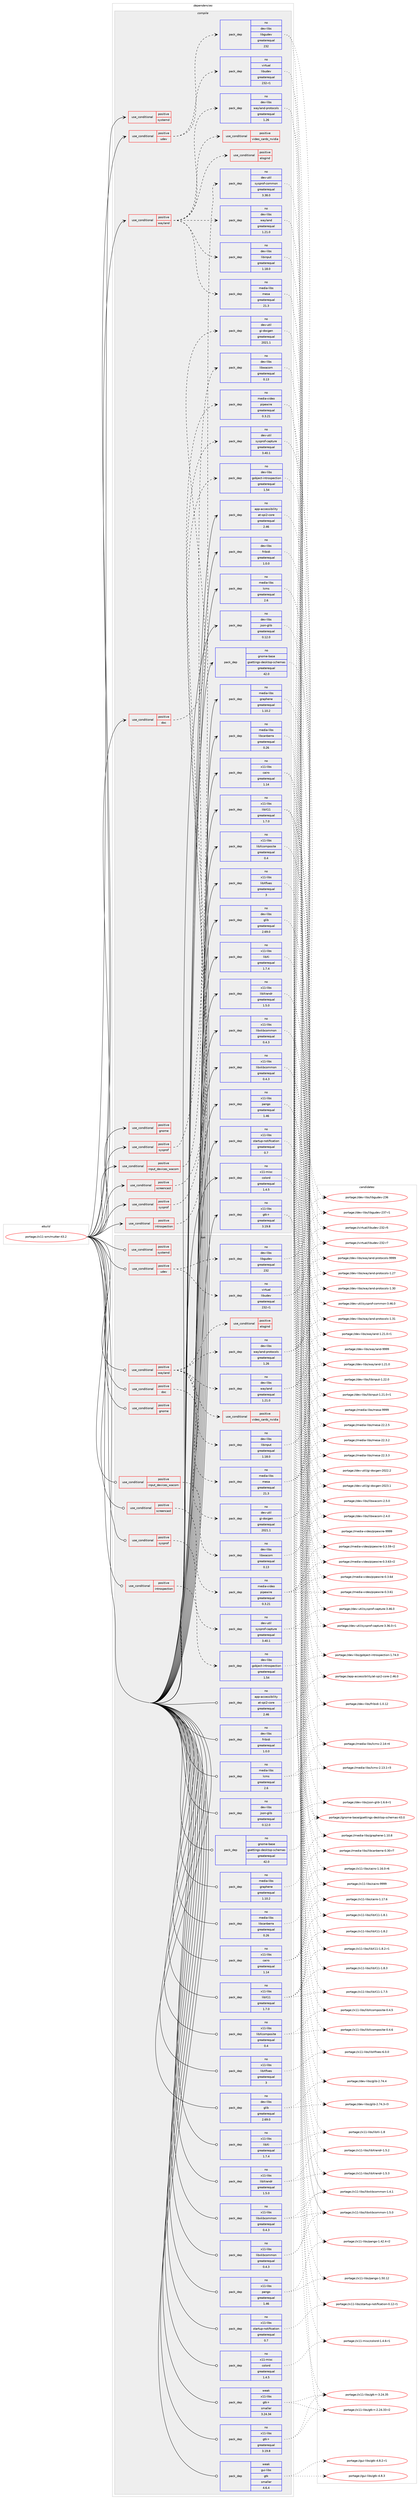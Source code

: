 digraph prolog {

# *************
# Graph options
# *************

newrank=true;
concentrate=true;
compound=true;
graph [rankdir=LR,fontname=Helvetica,fontsize=10,ranksep=1.5];#, ranksep=2.5, nodesep=0.2];
edge  [arrowhead=vee];
node  [fontname=Helvetica,fontsize=10];

# **********
# The ebuild
# **********

subgraph cluster_leftcol {
color=gray;
rank=same;
label=<<i>ebuild</i>>;
id [label="portage://x11-wm/mutter-43.2", color=red, width=4, href="../x11-wm/mutter-43.2.svg"];
}

# ****************
# The dependencies
# ****************

subgraph cluster_midcol {
color=gray;
label=<<i>dependencies</i>>;
subgraph cluster_compile {
fillcolor="#eeeeee";
style=filled;
label=<<i>compile</i>>;
subgraph cond8069 {
dependency13155 [label=<<TABLE BORDER="0" CELLBORDER="1" CELLSPACING="0" CELLPADDING="4"><TR><TD ROWSPAN="3" CELLPADDING="10">use_conditional</TD></TR><TR><TD>positive</TD></TR><TR><TD>doc</TD></TR></TABLE>>, shape=none, color=red];
subgraph pack4920 {
dependency13156 [label=<<TABLE BORDER="0" CELLBORDER="1" CELLSPACING="0" CELLPADDING="4" WIDTH="220"><TR><TD ROWSPAN="6" CELLPADDING="30">pack_dep</TD></TR><TR><TD WIDTH="110">no</TD></TR><TR><TD>dev-util</TD></TR><TR><TD>gi-docgen</TD></TR><TR><TD>greaterequal</TD></TR><TR><TD>2021.1</TD></TR></TABLE>>, shape=none, color=blue];
}
dependency13155:e -> dependency13156:w [weight=20,style="dashed",arrowhead="vee"];
}
id:e -> dependency13155:w [weight=20,style="solid",arrowhead="vee"];
subgraph cond8070 {
dependency13157 [label=<<TABLE BORDER="0" CELLBORDER="1" CELLSPACING="0" CELLPADDING="4"><TR><TD ROWSPAN="3" CELLPADDING="10">use_conditional</TD></TR><TR><TD>positive</TD></TR><TR><TD>gnome</TD></TR></TABLE>>, shape=none, color=red];
# *** BEGIN UNKNOWN DEPENDENCY TYPE (TODO) ***
# dependency13157 -> package_dependency(portage://x11-wm/mutter-43.2,install,no,gnome-base,gnome-desktop,none,[,,],[slot(3),equal],[])
# *** END UNKNOWN DEPENDENCY TYPE (TODO) ***

}
id:e -> dependency13157:w [weight=20,style="solid",arrowhead="vee"];
subgraph cond8071 {
dependency13158 [label=<<TABLE BORDER="0" CELLBORDER="1" CELLSPACING="0" CELLPADDING="4"><TR><TD ROWSPAN="3" CELLPADDING="10">use_conditional</TD></TR><TR><TD>positive</TD></TR><TR><TD>input_devices_wacom</TD></TR></TABLE>>, shape=none, color=red];
subgraph pack4921 {
dependency13159 [label=<<TABLE BORDER="0" CELLBORDER="1" CELLSPACING="0" CELLPADDING="4" WIDTH="220"><TR><TD ROWSPAN="6" CELLPADDING="30">pack_dep</TD></TR><TR><TD WIDTH="110">no</TD></TR><TR><TD>dev-libs</TD></TR><TR><TD>libwacom</TD></TR><TR><TD>greaterequal</TD></TR><TR><TD>0.13</TD></TR></TABLE>>, shape=none, color=blue];
}
dependency13158:e -> dependency13159:w [weight=20,style="dashed",arrowhead="vee"];
}
id:e -> dependency13158:w [weight=20,style="solid",arrowhead="vee"];
subgraph cond8072 {
dependency13160 [label=<<TABLE BORDER="0" CELLBORDER="1" CELLSPACING="0" CELLPADDING="4"><TR><TD ROWSPAN="3" CELLPADDING="10">use_conditional</TD></TR><TR><TD>positive</TD></TR><TR><TD>introspection</TD></TR></TABLE>>, shape=none, color=red];
subgraph pack4922 {
dependency13161 [label=<<TABLE BORDER="0" CELLBORDER="1" CELLSPACING="0" CELLPADDING="4" WIDTH="220"><TR><TD ROWSPAN="6" CELLPADDING="30">pack_dep</TD></TR><TR><TD WIDTH="110">no</TD></TR><TR><TD>dev-libs</TD></TR><TR><TD>gobject-introspection</TD></TR><TR><TD>greaterequal</TD></TR><TR><TD>1.54</TD></TR></TABLE>>, shape=none, color=blue];
}
dependency13160:e -> dependency13161:w [weight=20,style="dashed",arrowhead="vee"];
}
id:e -> dependency13160:w [weight=20,style="solid",arrowhead="vee"];
subgraph cond8073 {
dependency13162 [label=<<TABLE BORDER="0" CELLBORDER="1" CELLSPACING="0" CELLPADDING="4"><TR><TD ROWSPAN="3" CELLPADDING="10">use_conditional</TD></TR><TR><TD>positive</TD></TR><TR><TD>screencast</TD></TR></TABLE>>, shape=none, color=red];
subgraph pack4923 {
dependency13163 [label=<<TABLE BORDER="0" CELLBORDER="1" CELLSPACING="0" CELLPADDING="4" WIDTH="220"><TR><TD ROWSPAN="6" CELLPADDING="30">pack_dep</TD></TR><TR><TD WIDTH="110">no</TD></TR><TR><TD>media-video</TD></TR><TR><TD>pipewire</TD></TR><TR><TD>greaterequal</TD></TR><TR><TD>0.3.21</TD></TR></TABLE>>, shape=none, color=blue];
}
dependency13162:e -> dependency13163:w [weight=20,style="dashed",arrowhead="vee"];
}
id:e -> dependency13162:w [weight=20,style="solid",arrowhead="vee"];
subgraph cond8074 {
dependency13164 [label=<<TABLE BORDER="0" CELLBORDER="1" CELLSPACING="0" CELLPADDING="4"><TR><TD ROWSPAN="3" CELLPADDING="10">use_conditional</TD></TR><TR><TD>positive</TD></TR><TR><TD>sysprof</TD></TR></TABLE>>, shape=none, color=red];
subgraph pack4924 {
dependency13165 [label=<<TABLE BORDER="0" CELLBORDER="1" CELLSPACING="0" CELLPADDING="4" WIDTH="220"><TR><TD ROWSPAN="6" CELLPADDING="30">pack_dep</TD></TR><TR><TD WIDTH="110">no</TD></TR><TR><TD>dev-util</TD></TR><TR><TD>sysprof-capture</TD></TR><TR><TD>greaterequal</TD></TR><TR><TD>3.40.1</TD></TR></TABLE>>, shape=none, color=blue];
}
dependency13164:e -> dependency13165:w [weight=20,style="dashed",arrowhead="vee"];
}
id:e -> dependency13164:w [weight=20,style="solid",arrowhead="vee"];
subgraph cond8075 {
dependency13166 [label=<<TABLE BORDER="0" CELLBORDER="1" CELLSPACING="0" CELLPADDING="4"><TR><TD ROWSPAN="3" CELLPADDING="10">use_conditional</TD></TR><TR><TD>positive</TD></TR><TR><TD>sysprof</TD></TR></TABLE>>, shape=none, color=red];
subgraph pack4925 {
dependency13167 [label=<<TABLE BORDER="0" CELLBORDER="1" CELLSPACING="0" CELLPADDING="4" WIDTH="220"><TR><TD ROWSPAN="6" CELLPADDING="30">pack_dep</TD></TR><TR><TD WIDTH="110">no</TD></TR><TR><TD>dev-util</TD></TR><TR><TD>sysprof-common</TD></TR><TR><TD>greaterequal</TD></TR><TR><TD>3.38.0</TD></TR></TABLE>>, shape=none, color=blue];
}
dependency13166:e -> dependency13167:w [weight=20,style="dashed",arrowhead="vee"];
}
id:e -> dependency13166:w [weight=20,style="solid",arrowhead="vee"];
subgraph cond8076 {
dependency13168 [label=<<TABLE BORDER="0" CELLBORDER="1" CELLSPACING="0" CELLPADDING="4"><TR><TD ROWSPAN="3" CELLPADDING="10">use_conditional</TD></TR><TR><TD>positive</TD></TR><TR><TD>systemd</TD></TR></TABLE>>, shape=none, color=red];
# *** BEGIN UNKNOWN DEPENDENCY TYPE (TODO) ***
# dependency13168 -> package_dependency(portage://x11-wm/mutter-43.2,install,no,sys-apps,systemd,none,[,,],[],[])
# *** END UNKNOWN DEPENDENCY TYPE (TODO) ***

}
id:e -> dependency13168:w [weight=20,style="solid",arrowhead="vee"];
subgraph cond8077 {
dependency13169 [label=<<TABLE BORDER="0" CELLBORDER="1" CELLSPACING="0" CELLPADDING="4"><TR><TD ROWSPAN="3" CELLPADDING="10">use_conditional</TD></TR><TR><TD>positive</TD></TR><TR><TD>udev</TD></TR></TABLE>>, shape=none, color=red];
subgraph pack4926 {
dependency13170 [label=<<TABLE BORDER="0" CELLBORDER="1" CELLSPACING="0" CELLPADDING="4" WIDTH="220"><TR><TD ROWSPAN="6" CELLPADDING="30">pack_dep</TD></TR><TR><TD WIDTH="110">no</TD></TR><TR><TD>dev-libs</TD></TR><TR><TD>libgudev</TD></TR><TR><TD>greaterequal</TD></TR><TR><TD>232</TD></TR></TABLE>>, shape=none, color=blue];
}
dependency13169:e -> dependency13170:w [weight=20,style="dashed",arrowhead="vee"];
subgraph pack4927 {
dependency13171 [label=<<TABLE BORDER="0" CELLBORDER="1" CELLSPACING="0" CELLPADDING="4" WIDTH="220"><TR><TD ROWSPAN="6" CELLPADDING="30">pack_dep</TD></TR><TR><TD WIDTH="110">no</TD></TR><TR><TD>virtual</TD></TR><TR><TD>libudev</TD></TR><TR><TD>greaterequal</TD></TR><TR><TD>232-r1</TD></TR></TABLE>>, shape=none, color=blue];
}
dependency13169:e -> dependency13171:w [weight=20,style="dashed",arrowhead="vee"];
}
id:e -> dependency13169:w [weight=20,style="solid",arrowhead="vee"];
subgraph cond8078 {
dependency13172 [label=<<TABLE BORDER="0" CELLBORDER="1" CELLSPACING="0" CELLPADDING="4"><TR><TD ROWSPAN="3" CELLPADDING="10">use_conditional</TD></TR><TR><TD>positive</TD></TR><TR><TD>wayland</TD></TR></TABLE>>, shape=none, color=red];
subgraph pack4928 {
dependency13173 [label=<<TABLE BORDER="0" CELLBORDER="1" CELLSPACING="0" CELLPADDING="4" WIDTH="220"><TR><TD ROWSPAN="6" CELLPADDING="30">pack_dep</TD></TR><TR><TD WIDTH="110">no</TD></TR><TR><TD>dev-libs</TD></TR><TR><TD>wayland-protocols</TD></TR><TR><TD>greaterequal</TD></TR><TR><TD>1.26</TD></TR></TABLE>>, shape=none, color=blue];
}
dependency13172:e -> dependency13173:w [weight=20,style="dashed",arrowhead="vee"];
subgraph pack4929 {
dependency13174 [label=<<TABLE BORDER="0" CELLBORDER="1" CELLSPACING="0" CELLPADDING="4" WIDTH="220"><TR><TD ROWSPAN="6" CELLPADDING="30">pack_dep</TD></TR><TR><TD WIDTH="110">no</TD></TR><TR><TD>dev-libs</TD></TR><TR><TD>wayland</TD></TR><TR><TD>greaterequal</TD></TR><TR><TD>1.21.0</TD></TR></TABLE>>, shape=none, color=blue];
}
dependency13172:e -> dependency13174:w [weight=20,style="dashed",arrowhead="vee"];
# *** BEGIN UNKNOWN DEPENDENCY TYPE (TODO) ***
# dependency13172 -> package_dependency(portage://x11-wm/mutter-43.2,install,no,x11-libs,libdrm,none,[,,],[],[])
# *** END UNKNOWN DEPENDENCY TYPE (TODO) ***

subgraph pack4930 {
dependency13175 [label=<<TABLE BORDER="0" CELLBORDER="1" CELLSPACING="0" CELLPADDING="4" WIDTH="220"><TR><TD ROWSPAN="6" CELLPADDING="30">pack_dep</TD></TR><TR><TD WIDTH="110">no</TD></TR><TR><TD>media-libs</TD></TR><TR><TD>mesa</TD></TR><TR><TD>greaterequal</TD></TR><TR><TD>21.3</TD></TR></TABLE>>, shape=none, color=blue];
}
dependency13172:e -> dependency13175:w [weight=20,style="dashed",arrowhead="vee"];
subgraph pack4931 {
dependency13176 [label=<<TABLE BORDER="0" CELLBORDER="1" CELLSPACING="0" CELLPADDING="4" WIDTH="220"><TR><TD ROWSPAN="6" CELLPADDING="30">pack_dep</TD></TR><TR><TD WIDTH="110">no</TD></TR><TR><TD>dev-libs</TD></TR><TR><TD>libinput</TD></TR><TR><TD>greaterequal</TD></TR><TR><TD>1.18.0</TD></TR></TABLE>>, shape=none, color=blue];
}
dependency13172:e -> dependency13176:w [weight=20,style="dashed",arrowhead="vee"];
subgraph cond8079 {
dependency13177 [label=<<TABLE BORDER="0" CELLBORDER="1" CELLSPACING="0" CELLPADDING="4"><TR><TD ROWSPAN="3" CELLPADDING="10">use_conditional</TD></TR><TR><TD>positive</TD></TR><TR><TD>elogind</TD></TR></TABLE>>, shape=none, color=red];
# *** BEGIN UNKNOWN DEPENDENCY TYPE (TODO) ***
# dependency13177 -> package_dependency(portage://x11-wm/mutter-43.2,install,no,sys-auth,elogind,none,[,,],[],[])
# *** END UNKNOWN DEPENDENCY TYPE (TODO) ***

}
dependency13172:e -> dependency13177:w [weight=20,style="dashed",arrowhead="vee"];
# *** BEGIN UNKNOWN DEPENDENCY TYPE (TODO) ***
# dependency13172 -> package_dependency(portage://x11-wm/mutter-43.2,install,no,x11-base,xwayland,none,[,,],[],[])
# *** END UNKNOWN DEPENDENCY TYPE (TODO) ***

subgraph cond8080 {
dependency13178 [label=<<TABLE BORDER="0" CELLBORDER="1" CELLSPACING="0" CELLPADDING="4"><TR><TD ROWSPAN="3" CELLPADDING="10">use_conditional</TD></TR><TR><TD>positive</TD></TR><TR><TD>video_cards_nvidia</TD></TR></TABLE>>, shape=none, color=red];
# *** BEGIN UNKNOWN DEPENDENCY TYPE (TODO) ***
# dependency13178 -> package_dependency(portage://x11-wm/mutter-43.2,install,no,gui-libs,egl-wayland,none,[,,],[],[])
# *** END UNKNOWN DEPENDENCY TYPE (TODO) ***

}
dependency13172:e -> dependency13178:w [weight=20,style="dashed",arrowhead="vee"];
}
id:e -> dependency13172:w [weight=20,style="solid",arrowhead="vee"];
subgraph pack4932 {
dependency13179 [label=<<TABLE BORDER="0" CELLBORDER="1" CELLSPACING="0" CELLPADDING="4" WIDTH="220"><TR><TD ROWSPAN="6" CELLPADDING="30">pack_dep</TD></TR><TR><TD WIDTH="110">no</TD></TR><TR><TD>app-accessibility</TD></TR><TR><TD>at-spi2-core</TD></TR><TR><TD>greaterequal</TD></TR><TR><TD>2.46</TD></TR></TABLE>>, shape=none, color=blue];
}
id:e -> dependency13179:w [weight=20,style="solid",arrowhead="vee"];
subgraph pack4933 {
dependency13180 [label=<<TABLE BORDER="0" CELLBORDER="1" CELLSPACING="0" CELLPADDING="4" WIDTH="220"><TR><TD ROWSPAN="6" CELLPADDING="30">pack_dep</TD></TR><TR><TD WIDTH="110">no</TD></TR><TR><TD>dev-libs</TD></TR><TR><TD>fribidi</TD></TR><TR><TD>greaterequal</TD></TR><TR><TD>1.0.0</TD></TR></TABLE>>, shape=none, color=blue];
}
id:e -> dependency13180:w [weight=20,style="solid",arrowhead="vee"];
subgraph pack4934 {
dependency13181 [label=<<TABLE BORDER="0" CELLBORDER="1" CELLSPACING="0" CELLPADDING="4" WIDTH="220"><TR><TD ROWSPAN="6" CELLPADDING="30">pack_dep</TD></TR><TR><TD WIDTH="110">no</TD></TR><TR><TD>dev-libs</TD></TR><TR><TD>glib</TD></TR><TR><TD>greaterequal</TD></TR><TR><TD>2.69.0</TD></TR></TABLE>>, shape=none, color=blue];
}
id:e -> dependency13181:w [weight=20,style="solid",arrowhead="vee"];
subgraph pack4935 {
dependency13182 [label=<<TABLE BORDER="0" CELLBORDER="1" CELLSPACING="0" CELLPADDING="4" WIDTH="220"><TR><TD ROWSPAN="6" CELLPADDING="30">pack_dep</TD></TR><TR><TD WIDTH="110">no</TD></TR><TR><TD>dev-libs</TD></TR><TR><TD>json-glib</TD></TR><TR><TD>greaterequal</TD></TR><TR><TD>0.12.0</TD></TR></TABLE>>, shape=none, color=blue];
}
id:e -> dependency13182:w [weight=20,style="solid",arrowhead="vee"];
# *** BEGIN UNKNOWN DEPENDENCY TYPE (TODO) ***
# id -> package_dependency(portage://x11-wm/mutter-43.2,install,no,gnome-base,gnome-settings-daemon,none,[,,],[],[])
# *** END UNKNOWN DEPENDENCY TYPE (TODO) ***

subgraph pack4936 {
dependency13183 [label=<<TABLE BORDER="0" CELLBORDER="1" CELLSPACING="0" CELLPADDING="4" WIDTH="220"><TR><TD ROWSPAN="6" CELLPADDING="30">pack_dep</TD></TR><TR><TD WIDTH="110">no</TD></TR><TR><TD>gnome-base</TD></TR><TR><TD>gsettings-desktop-schemas</TD></TR><TR><TD>greaterequal</TD></TR><TR><TD>42.0</TD></TR></TABLE>>, shape=none, color=blue];
}
id:e -> dependency13183:w [weight=20,style="solid",arrowhead="vee"];
subgraph pack4937 {
dependency13184 [label=<<TABLE BORDER="0" CELLBORDER="1" CELLSPACING="0" CELLPADDING="4" WIDTH="220"><TR><TD ROWSPAN="6" CELLPADDING="30">pack_dep</TD></TR><TR><TD WIDTH="110">no</TD></TR><TR><TD>media-libs</TD></TR><TR><TD>graphene</TD></TR><TR><TD>greaterequal</TD></TR><TR><TD>1.10.2</TD></TR></TABLE>>, shape=none, color=blue];
}
id:e -> dependency13184:w [weight=20,style="solid",arrowhead="vee"];
subgraph pack4938 {
dependency13185 [label=<<TABLE BORDER="0" CELLBORDER="1" CELLSPACING="0" CELLPADDING="4" WIDTH="220"><TR><TD ROWSPAN="6" CELLPADDING="30">pack_dep</TD></TR><TR><TD WIDTH="110">no</TD></TR><TR><TD>media-libs</TD></TR><TR><TD>lcms</TD></TR><TR><TD>greaterequal</TD></TR><TR><TD>2.6</TD></TR></TABLE>>, shape=none, color=blue];
}
id:e -> dependency13185:w [weight=20,style="solid",arrowhead="vee"];
subgraph pack4939 {
dependency13186 [label=<<TABLE BORDER="0" CELLBORDER="1" CELLSPACING="0" CELLPADDING="4" WIDTH="220"><TR><TD ROWSPAN="6" CELLPADDING="30">pack_dep</TD></TR><TR><TD WIDTH="110">no</TD></TR><TR><TD>media-libs</TD></TR><TR><TD>libcanberra</TD></TR><TR><TD>greaterequal</TD></TR><TR><TD>0.26</TD></TR></TABLE>>, shape=none, color=blue];
}
id:e -> dependency13186:w [weight=20,style="solid",arrowhead="vee"];
# *** BEGIN UNKNOWN DEPENDENCY TYPE (TODO) ***
# id -> package_dependency(portage://x11-wm/mutter-43.2,install,no,media-libs,libglvnd,none,[,,],[],[use(enable(X),none)])
# *** END UNKNOWN DEPENDENCY TYPE (TODO) ***

# *** BEGIN UNKNOWN DEPENDENCY TYPE (TODO) ***
# id -> package_dependency(portage://x11-wm/mutter-43.2,install,no,sys-apps,dbus,none,[,,],[],[])
# *** END UNKNOWN DEPENDENCY TYPE (TODO) ***

# *** BEGIN UNKNOWN DEPENDENCY TYPE (TODO) ***
# id -> package_dependency(portage://x11-wm/mutter-43.2,install,no,x11-base,xorg-proto,none,[,,],[],[])
# *** END UNKNOWN DEPENDENCY TYPE (TODO) ***

subgraph pack4940 {
dependency13187 [label=<<TABLE BORDER="0" CELLBORDER="1" CELLSPACING="0" CELLPADDING="4" WIDTH="220"><TR><TD ROWSPAN="6" CELLPADDING="30">pack_dep</TD></TR><TR><TD WIDTH="110">no</TD></TR><TR><TD>x11-libs</TD></TR><TR><TD>cairo</TD></TR><TR><TD>greaterequal</TD></TR><TR><TD>1.14</TD></TR></TABLE>>, shape=none, color=blue];
}
id:e -> dependency13187:w [weight=20,style="solid",arrowhead="vee"];
# *** BEGIN UNKNOWN DEPENDENCY TYPE (TODO) ***
# id -> package_dependency(portage://x11-wm/mutter-43.2,install,no,x11-libs,gdk-pixbuf,none,[,,],[slot(2)],[])
# *** END UNKNOWN DEPENDENCY TYPE (TODO) ***

subgraph pack4941 {
dependency13188 [label=<<TABLE BORDER="0" CELLBORDER="1" CELLSPACING="0" CELLPADDING="4" WIDTH="220"><TR><TD ROWSPAN="6" CELLPADDING="30">pack_dep</TD></TR><TR><TD WIDTH="110">no</TD></TR><TR><TD>x11-libs</TD></TR><TR><TD>gtk+</TD></TR><TR><TD>greaterequal</TD></TR><TR><TD>3.19.8</TD></TR></TABLE>>, shape=none, color=blue];
}
id:e -> dependency13188:w [weight=20,style="solid",arrowhead="vee"];
# *** BEGIN UNKNOWN DEPENDENCY TYPE (TODO) ***
# id -> package_dependency(portage://x11-wm/mutter-43.2,install,no,x11-libs,libICE,none,[,,],[],[])
# *** END UNKNOWN DEPENDENCY TYPE (TODO) ***

# *** BEGIN UNKNOWN DEPENDENCY TYPE (TODO) ***
# id -> package_dependency(portage://x11-wm/mutter-43.2,install,no,x11-libs,libSM,none,[,,],[],[])
# *** END UNKNOWN DEPENDENCY TYPE (TODO) ***

subgraph pack4942 {
dependency13189 [label=<<TABLE BORDER="0" CELLBORDER="1" CELLSPACING="0" CELLPADDING="4" WIDTH="220"><TR><TD ROWSPAN="6" CELLPADDING="30">pack_dep</TD></TR><TR><TD WIDTH="110">no</TD></TR><TR><TD>x11-libs</TD></TR><TR><TD>libX11</TD></TR><TR><TD>greaterequal</TD></TR><TR><TD>1.7.0</TD></TR></TABLE>>, shape=none, color=blue];
}
id:e -> dependency13189:w [weight=20,style="solid",arrowhead="vee"];
# *** BEGIN UNKNOWN DEPENDENCY TYPE (TODO) ***
# id -> package_dependency(portage://x11-wm/mutter-43.2,install,no,x11-libs,libXau,none,[,,],[],[])
# *** END UNKNOWN DEPENDENCY TYPE (TODO) ***

subgraph pack4943 {
dependency13190 [label=<<TABLE BORDER="0" CELLBORDER="1" CELLSPACING="0" CELLPADDING="4" WIDTH="220"><TR><TD ROWSPAN="6" CELLPADDING="30">pack_dep</TD></TR><TR><TD WIDTH="110">no</TD></TR><TR><TD>x11-libs</TD></TR><TR><TD>libXcomposite</TD></TR><TR><TD>greaterequal</TD></TR><TR><TD>0.4</TD></TR></TABLE>>, shape=none, color=blue];
}
id:e -> dependency13190:w [weight=20,style="solid",arrowhead="vee"];
# *** BEGIN UNKNOWN DEPENDENCY TYPE (TODO) ***
# id -> package_dependency(portage://x11-wm/mutter-43.2,install,no,x11-libs,libXcursor,none,[,,],[],[])
# *** END UNKNOWN DEPENDENCY TYPE (TODO) ***

# *** BEGIN UNKNOWN DEPENDENCY TYPE (TODO) ***
# id -> package_dependency(portage://x11-wm/mutter-43.2,install,no,x11-libs,libXdamage,none,[,,],[],[])
# *** END UNKNOWN DEPENDENCY TYPE (TODO) ***

# *** BEGIN UNKNOWN DEPENDENCY TYPE (TODO) ***
# id -> package_dependency(portage://x11-wm/mutter-43.2,install,no,x11-libs,libXext,none,[,,],[],[])
# *** END UNKNOWN DEPENDENCY TYPE (TODO) ***

subgraph pack4944 {
dependency13191 [label=<<TABLE BORDER="0" CELLBORDER="1" CELLSPACING="0" CELLPADDING="4" WIDTH="220"><TR><TD ROWSPAN="6" CELLPADDING="30">pack_dep</TD></TR><TR><TD WIDTH="110">no</TD></TR><TR><TD>x11-libs</TD></TR><TR><TD>libXfixes</TD></TR><TR><TD>greaterequal</TD></TR><TR><TD>3</TD></TR></TABLE>>, shape=none, color=blue];
}
id:e -> dependency13191:w [weight=20,style="solid",arrowhead="vee"];
subgraph pack4945 {
dependency13192 [label=<<TABLE BORDER="0" CELLBORDER="1" CELLSPACING="0" CELLPADDING="4" WIDTH="220"><TR><TD ROWSPAN="6" CELLPADDING="30">pack_dep</TD></TR><TR><TD WIDTH="110">no</TD></TR><TR><TD>x11-libs</TD></TR><TR><TD>libXi</TD></TR><TR><TD>greaterequal</TD></TR><TR><TD>1.7.4</TD></TR></TABLE>>, shape=none, color=blue];
}
id:e -> dependency13192:w [weight=20,style="solid",arrowhead="vee"];
# *** BEGIN UNKNOWN DEPENDENCY TYPE (TODO) ***
# id -> package_dependency(portage://x11-wm/mutter-43.2,install,no,x11-libs,libXinerama,none,[,,],[],[])
# *** END UNKNOWN DEPENDENCY TYPE (TODO) ***

subgraph pack4946 {
dependency13193 [label=<<TABLE BORDER="0" CELLBORDER="1" CELLSPACING="0" CELLPADDING="4" WIDTH="220"><TR><TD ROWSPAN="6" CELLPADDING="30">pack_dep</TD></TR><TR><TD WIDTH="110">no</TD></TR><TR><TD>x11-libs</TD></TR><TR><TD>libXrandr</TD></TR><TR><TD>greaterequal</TD></TR><TR><TD>1.5.0</TD></TR></TABLE>>, shape=none, color=blue];
}
id:e -> dependency13193:w [weight=20,style="solid",arrowhead="vee"];
# *** BEGIN UNKNOWN DEPENDENCY TYPE (TODO) ***
# id -> package_dependency(portage://x11-wm/mutter-43.2,install,no,x11-libs,libXrender,none,[,,],[],[])
# *** END UNKNOWN DEPENDENCY TYPE (TODO) ***

# *** BEGIN UNKNOWN DEPENDENCY TYPE (TODO) ***
# id -> package_dependency(portage://x11-wm/mutter-43.2,install,no,x11-libs,libXtst,none,[,,],[],[])
# *** END UNKNOWN DEPENDENCY TYPE (TODO) ***

# *** BEGIN UNKNOWN DEPENDENCY TYPE (TODO) ***
# id -> package_dependency(portage://x11-wm/mutter-43.2,install,no,x11-libs,libxcb,none,[,,],any_same_slot,[])
# *** END UNKNOWN DEPENDENCY TYPE (TODO) ***

subgraph pack4947 {
dependency13194 [label=<<TABLE BORDER="0" CELLBORDER="1" CELLSPACING="0" CELLPADDING="4" WIDTH="220"><TR><TD ROWSPAN="6" CELLPADDING="30">pack_dep</TD></TR><TR><TD WIDTH="110">no</TD></TR><TR><TD>x11-libs</TD></TR><TR><TD>libxkbcommon</TD></TR><TR><TD>greaterequal</TD></TR><TR><TD>0.4.3</TD></TR></TABLE>>, shape=none, color=blue];
}
id:e -> dependency13194:w [weight=20,style="solid",arrowhead="vee"];
subgraph pack4948 {
dependency13195 [label=<<TABLE BORDER="0" CELLBORDER="1" CELLSPACING="0" CELLPADDING="4" WIDTH="220"><TR><TD ROWSPAN="6" CELLPADDING="30">pack_dep</TD></TR><TR><TD WIDTH="110">no</TD></TR><TR><TD>x11-libs</TD></TR><TR><TD>libxkbcommon</TD></TR><TR><TD>greaterequal</TD></TR><TR><TD>0.4.3</TD></TR></TABLE>>, shape=none, color=blue];
}
id:e -> dependency13195:w [weight=20,style="solid",arrowhead="vee"];
# *** BEGIN UNKNOWN DEPENDENCY TYPE (TODO) ***
# id -> package_dependency(portage://x11-wm/mutter-43.2,install,no,x11-libs,libxkbfile,none,[,,],[],[])
# *** END UNKNOWN DEPENDENCY TYPE (TODO) ***

subgraph pack4949 {
dependency13196 [label=<<TABLE BORDER="0" CELLBORDER="1" CELLSPACING="0" CELLPADDING="4" WIDTH="220"><TR><TD ROWSPAN="6" CELLPADDING="30">pack_dep</TD></TR><TR><TD WIDTH="110">no</TD></TR><TR><TD>x11-libs</TD></TR><TR><TD>pango</TD></TR><TR><TD>greaterequal</TD></TR><TR><TD>1.46</TD></TR></TABLE>>, shape=none, color=blue];
}
id:e -> dependency13196:w [weight=20,style="solid",arrowhead="vee"];
subgraph pack4950 {
dependency13197 [label=<<TABLE BORDER="0" CELLBORDER="1" CELLSPACING="0" CELLPADDING="4" WIDTH="220"><TR><TD ROWSPAN="6" CELLPADDING="30">pack_dep</TD></TR><TR><TD WIDTH="110">no</TD></TR><TR><TD>x11-libs</TD></TR><TR><TD>startup-notification</TD></TR><TR><TD>greaterequal</TD></TR><TR><TD>0.7</TD></TR></TABLE>>, shape=none, color=blue];
}
id:e -> dependency13197:w [weight=20,style="solid",arrowhead="vee"];
subgraph pack4951 {
dependency13198 [label=<<TABLE BORDER="0" CELLBORDER="1" CELLSPACING="0" CELLPADDING="4" WIDTH="220"><TR><TD ROWSPAN="6" CELLPADDING="30">pack_dep</TD></TR><TR><TD WIDTH="110">no</TD></TR><TR><TD>x11-misc</TD></TR><TR><TD>colord</TD></TR><TR><TD>greaterequal</TD></TR><TR><TD>1.4.5</TD></TR></TABLE>>, shape=none, color=blue];
}
id:e -> dependency13198:w [weight=20,style="solid",arrowhead="vee"];
# *** BEGIN UNKNOWN DEPENDENCY TYPE (TODO) ***
# id -> package_dependency(portage://x11-wm/mutter-43.2,install,no,x11-misc,xkeyboard-config,none,[,,],[],[])
# *** END UNKNOWN DEPENDENCY TYPE (TODO) ***

}
subgraph cluster_compileandrun {
fillcolor="#eeeeee";
style=filled;
label=<<i>compile and run</i>>;
}
subgraph cluster_run {
fillcolor="#eeeeee";
style=filled;
label=<<i>run</i>>;
subgraph cond8081 {
dependency13199 [label=<<TABLE BORDER="0" CELLBORDER="1" CELLSPACING="0" CELLPADDING="4"><TR><TD ROWSPAN="3" CELLPADDING="10">use_conditional</TD></TR><TR><TD>positive</TD></TR><TR><TD>doc</TD></TR></TABLE>>, shape=none, color=red];
subgraph pack4952 {
dependency13200 [label=<<TABLE BORDER="0" CELLBORDER="1" CELLSPACING="0" CELLPADDING="4" WIDTH="220"><TR><TD ROWSPAN="6" CELLPADDING="30">pack_dep</TD></TR><TR><TD WIDTH="110">no</TD></TR><TR><TD>dev-util</TD></TR><TR><TD>gi-docgen</TD></TR><TR><TD>greaterequal</TD></TR><TR><TD>2021.1</TD></TR></TABLE>>, shape=none, color=blue];
}
dependency13199:e -> dependency13200:w [weight=20,style="dashed",arrowhead="vee"];
}
id:e -> dependency13199:w [weight=20,style="solid",arrowhead="odot"];
subgraph cond8082 {
dependency13201 [label=<<TABLE BORDER="0" CELLBORDER="1" CELLSPACING="0" CELLPADDING="4"><TR><TD ROWSPAN="3" CELLPADDING="10">use_conditional</TD></TR><TR><TD>positive</TD></TR><TR><TD>gnome</TD></TR></TABLE>>, shape=none, color=red];
# *** BEGIN UNKNOWN DEPENDENCY TYPE (TODO) ***
# dependency13201 -> package_dependency(portage://x11-wm/mutter-43.2,run,no,gnome-base,gnome-desktop,none,[,,],[slot(3),equal],[])
# *** END UNKNOWN DEPENDENCY TYPE (TODO) ***

}
id:e -> dependency13201:w [weight=20,style="solid",arrowhead="odot"];
subgraph cond8083 {
dependency13202 [label=<<TABLE BORDER="0" CELLBORDER="1" CELLSPACING="0" CELLPADDING="4"><TR><TD ROWSPAN="3" CELLPADDING="10">use_conditional</TD></TR><TR><TD>positive</TD></TR><TR><TD>input_devices_wacom</TD></TR></TABLE>>, shape=none, color=red];
subgraph pack4953 {
dependency13203 [label=<<TABLE BORDER="0" CELLBORDER="1" CELLSPACING="0" CELLPADDING="4" WIDTH="220"><TR><TD ROWSPAN="6" CELLPADDING="30">pack_dep</TD></TR><TR><TD WIDTH="110">no</TD></TR><TR><TD>dev-libs</TD></TR><TR><TD>libwacom</TD></TR><TR><TD>greaterequal</TD></TR><TR><TD>0.13</TD></TR></TABLE>>, shape=none, color=blue];
}
dependency13202:e -> dependency13203:w [weight=20,style="dashed",arrowhead="vee"];
}
id:e -> dependency13202:w [weight=20,style="solid",arrowhead="odot"];
subgraph cond8084 {
dependency13204 [label=<<TABLE BORDER="0" CELLBORDER="1" CELLSPACING="0" CELLPADDING="4"><TR><TD ROWSPAN="3" CELLPADDING="10">use_conditional</TD></TR><TR><TD>positive</TD></TR><TR><TD>introspection</TD></TR></TABLE>>, shape=none, color=red];
subgraph pack4954 {
dependency13205 [label=<<TABLE BORDER="0" CELLBORDER="1" CELLSPACING="0" CELLPADDING="4" WIDTH="220"><TR><TD ROWSPAN="6" CELLPADDING="30">pack_dep</TD></TR><TR><TD WIDTH="110">no</TD></TR><TR><TD>dev-libs</TD></TR><TR><TD>gobject-introspection</TD></TR><TR><TD>greaterequal</TD></TR><TR><TD>1.54</TD></TR></TABLE>>, shape=none, color=blue];
}
dependency13204:e -> dependency13205:w [weight=20,style="dashed",arrowhead="vee"];
}
id:e -> dependency13204:w [weight=20,style="solid",arrowhead="odot"];
subgraph cond8085 {
dependency13206 [label=<<TABLE BORDER="0" CELLBORDER="1" CELLSPACING="0" CELLPADDING="4"><TR><TD ROWSPAN="3" CELLPADDING="10">use_conditional</TD></TR><TR><TD>positive</TD></TR><TR><TD>screencast</TD></TR></TABLE>>, shape=none, color=red];
subgraph pack4955 {
dependency13207 [label=<<TABLE BORDER="0" CELLBORDER="1" CELLSPACING="0" CELLPADDING="4" WIDTH="220"><TR><TD ROWSPAN="6" CELLPADDING="30">pack_dep</TD></TR><TR><TD WIDTH="110">no</TD></TR><TR><TD>media-video</TD></TR><TR><TD>pipewire</TD></TR><TR><TD>greaterequal</TD></TR><TR><TD>0.3.21</TD></TR></TABLE>>, shape=none, color=blue];
}
dependency13206:e -> dependency13207:w [weight=20,style="dashed",arrowhead="vee"];
}
id:e -> dependency13206:w [weight=20,style="solid",arrowhead="odot"];
subgraph cond8086 {
dependency13208 [label=<<TABLE BORDER="0" CELLBORDER="1" CELLSPACING="0" CELLPADDING="4"><TR><TD ROWSPAN="3" CELLPADDING="10">use_conditional</TD></TR><TR><TD>positive</TD></TR><TR><TD>sysprof</TD></TR></TABLE>>, shape=none, color=red];
subgraph pack4956 {
dependency13209 [label=<<TABLE BORDER="0" CELLBORDER="1" CELLSPACING="0" CELLPADDING="4" WIDTH="220"><TR><TD ROWSPAN="6" CELLPADDING="30">pack_dep</TD></TR><TR><TD WIDTH="110">no</TD></TR><TR><TD>dev-util</TD></TR><TR><TD>sysprof-capture</TD></TR><TR><TD>greaterequal</TD></TR><TR><TD>3.40.1</TD></TR></TABLE>>, shape=none, color=blue];
}
dependency13208:e -> dependency13209:w [weight=20,style="dashed",arrowhead="vee"];
}
id:e -> dependency13208:w [weight=20,style="solid",arrowhead="odot"];
subgraph cond8087 {
dependency13210 [label=<<TABLE BORDER="0" CELLBORDER="1" CELLSPACING="0" CELLPADDING="4"><TR><TD ROWSPAN="3" CELLPADDING="10">use_conditional</TD></TR><TR><TD>positive</TD></TR><TR><TD>systemd</TD></TR></TABLE>>, shape=none, color=red];
# *** BEGIN UNKNOWN DEPENDENCY TYPE (TODO) ***
# dependency13210 -> package_dependency(portage://x11-wm/mutter-43.2,run,no,sys-apps,systemd,none,[,,],[],[])
# *** END UNKNOWN DEPENDENCY TYPE (TODO) ***

}
id:e -> dependency13210:w [weight=20,style="solid",arrowhead="odot"];
subgraph cond8088 {
dependency13211 [label=<<TABLE BORDER="0" CELLBORDER="1" CELLSPACING="0" CELLPADDING="4"><TR><TD ROWSPAN="3" CELLPADDING="10">use_conditional</TD></TR><TR><TD>positive</TD></TR><TR><TD>udev</TD></TR></TABLE>>, shape=none, color=red];
subgraph pack4957 {
dependency13212 [label=<<TABLE BORDER="0" CELLBORDER="1" CELLSPACING="0" CELLPADDING="4" WIDTH="220"><TR><TD ROWSPAN="6" CELLPADDING="30">pack_dep</TD></TR><TR><TD WIDTH="110">no</TD></TR><TR><TD>dev-libs</TD></TR><TR><TD>libgudev</TD></TR><TR><TD>greaterequal</TD></TR><TR><TD>232</TD></TR></TABLE>>, shape=none, color=blue];
}
dependency13211:e -> dependency13212:w [weight=20,style="dashed",arrowhead="vee"];
subgraph pack4958 {
dependency13213 [label=<<TABLE BORDER="0" CELLBORDER="1" CELLSPACING="0" CELLPADDING="4" WIDTH="220"><TR><TD ROWSPAN="6" CELLPADDING="30">pack_dep</TD></TR><TR><TD WIDTH="110">no</TD></TR><TR><TD>virtual</TD></TR><TR><TD>libudev</TD></TR><TR><TD>greaterequal</TD></TR><TR><TD>232-r1</TD></TR></TABLE>>, shape=none, color=blue];
}
dependency13211:e -> dependency13213:w [weight=20,style="dashed",arrowhead="vee"];
}
id:e -> dependency13211:w [weight=20,style="solid",arrowhead="odot"];
subgraph cond8089 {
dependency13214 [label=<<TABLE BORDER="0" CELLBORDER="1" CELLSPACING="0" CELLPADDING="4"><TR><TD ROWSPAN="3" CELLPADDING="10">use_conditional</TD></TR><TR><TD>positive</TD></TR><TR><TD>wayland</TD></TR></TABLE>>, shape=none, color=red];
subgraph pack4959 {
dependency13215 [label=<<TABLE BORDER="0" CELLBORDER="1" CELLSPACING="0" CELLPADDING="4" WIDTH="220"><TR><TD ROWSPAN="6" CELLPADDING="30">pack_dep</TD></TR><TR><TD WIDTH="110">no</TD></TR><TR><TD>dev-libs</TD></TR><TR><TD>wayland-protocols</TD></TR><TR><TD>greaterequal</TD></TR><TR><TD>1.26</TD></TR></TABLE>>, shape=none, color=blue];
}
dependency13214:e -> dependency13215:w [weight=20,style="dashed",arrowhead="vee"];
subgraph pack4960 {
dependency13216 [label=<<TABLE BORDER="0" CELLBORDER="1" CELLSPACING="0" CELLPADDING="4" WIDTH="220"><TR><TD ROWSPAN="6" CELLPADDING="30">pack_dep</TD></TR><TR><TD WIDTH="110">no</TD></TR><TR><TD>dev-libs</TD></TR><TR><TD>wayland</TD></TR><TR><TD>greaterequal</TD></TR><TR><TD>1.21.0</TD></TR></TABLE>>, shape=none, color=blue];
}
dependency13214:e -> dependency13216:w [weight=20,style="dashed",arrowhead="vee"];
# *** BEGIN UNKNOWN DEPENDENCY TYPE (TODO) ***
# dependency13214 -> package_dependency(portage://x11-wm/mutter-43.2,run,no,x11-libs,libdrm,none,[,,],[],[])
# *** END UNKNOWN DEPENDENCY TYPE (TODO) ***

subgraph pack4961 {
dependency13217 [label=<<TABLE BORDER="0" CELLBORDER="1" CELLSPACING="0" CELLPADDING="4" WIDTH="220"><TR><TD ROWSPAN="6" CELLPADDING="30">pack_dep</TD></TR><TR><TD WIDTH="110">no</TD></TR><TR><TD>media-libs</TD></TR><TR><TD>mesa</TD></TR><TR><TD>greaterequal</TD></TR><TR><TD>21.3</TD></TR></TABLE>>, shape=none, color=blue];
}
dependency13214:e -> dependency13217:w [weight=20,style="dashed",arrowhead="vee"];
subgraph pack4962 {
dependency13218 [label=<<TABLE BORDER="0" CELLBORDER="1" CELLSPACING="0" CELLPADDING="4" WIDTH="220"><TR><TD ROWSPAN="6" CELLPADDING="30">pack_dep</TD></TR><TR><TD WIDTH="110">no</TD></TR><TR><TD>dev-libs</TD></TR><TR><TD>libinput</TD></TR><TR><TD>greaterequal</TD></TR><TR><TD>1.18.0</TD></TR></TABLE>>, shape=none, color=blue];
}
dependency13214:e -> dependency13218:w [weight=20,style="dashed",arrowhead="vee"];
subgraph cond8090 {
dependency13219 [label=<<TABLE BORDER="0" CELLBORDER="1" CELLSPACING="0" CELLPADDING="4"><TR><TD ROWSPAN="3" CELLPADDING="10">use_conditional</TD></TR><TR><TD>positive</TD></TR><TR><TD>elogind</TD></TR></TABLE>>, shape=none, color=red];
# *** BEGIN UNKNOWN DEPENDENCY TYPE (TODO) ***
# dependency13219 -> package_dependency(portage://x11-wm/mutter-43.2,run,no,sys-auth,elogind,none,[,,],[],[])
# *** END UNKNOWN DEPENDENCY TYPE (TODO) ***

}
dependency13214:e -> dependency13219:w [weight=20,style="dashed",arrowhead="vee"];
# *** BEGIN UNKNOWN DEPENDENCY TYPE (TODO) ***
# dependency13214 -> package_dependency(portage://x11-wm/mutter-43.2,run,no,x11-base,xwayland,none,[,,],[],[])
# *** END UNKNOWN DEPENDENCY TYPE (TODO) ***

subgraph cond8091 {
dependency13220 [label=<<TABLE BORDER="0" CELLBORDER="1" CELLSPACING="0" CELLPADDING="4"><TR><TD ROWSPAN="3" CELLPADDING="10">use_conditional</TD></TR><TR><TD>positive</TD></TR><TR><TD>video_cards_nvidia</TD></TR></TABLE>>, shape=none, color=red];
# *** BEGIN UNKNOWN DEPENDENCY TYPE (TODO) ***
# dependency13220 -> package_dependency(portage://x11-wm/mutter-43.2,run,no,gui-libs,egl-wayland,none,[,,],[],[])
# *** END UNKNOWN DEPENDENCY TYPE (TODO) ***

}
dependency13214:e -> dependency13220:w [weight=20,style="dashed",arrowhead="vee"];
}
id:e -> dependency13214:w [weight=20,style="solid",arrowhead="odot"];
subgraph pack4963 {
dependency13221 [label=<<TABLE BORDER="0" CELLBORDER="1" CELLSPACING="0" CELLPADDING="4" WIDTH="220"><TR><TD ROWSPAN="6" CELLPADDING="30">pack_dep</TD></TR><TR><TD WIDTH="110">no</TD></TR><TR><TD>app-accessibility</TD></TR><TR><TD>at-spi2-core</TD></TR><TR><TD>greaterequal</TD></TR><TR><TD>2.46</TD></TR></TABLE>>, shape=none, color=blue];
}
id:e -> dependency13221:w [weight=20,style="solid",arrowhead="odot"];
subgraph pack4964 {
dependency13222 [label=<<TABLE BORDER="0" CELLBORDER="1" CELLSPACING="0" CELLPADDING="4" WIDTH="220"><TR><TD ROWSPAN="6" CELLPADDING="30">pack_dep</TD></TR><TR><TD WIDTH="110">no</TD></TR><TR><TD>dev-libs</TD></TR><TR><TD>fribidi</TD></TR><TR><TD>greaterequal</TD></TR><TR><TD>1.0.0</TD></TR></TABLE>>, shape=none, color=blue];
}
id:e -> dependency13222:w [weight=20,style="solid",arrowhead="odot"];
subgraph pack4965 {
dependency13223 [label=<<TABLE BORDER="0" CELLBORDER="1" CELLSPACING="0" CELLPADDING="4" WIDTH="220"><TR><TD ROWSPAN="6" CELLPADDING="30">pack_dep</TD></TR><TR><TD WIDTH="110">no</TD></TR><TR><TD>dev-libs</TD></TR><TR><TD>glib</TD></TR><TR><TD>greaterequal</TD></TR><TR><TD>2.69.0</TD></TR></TABLE>>, shape=none, color=blue];
}
id:e -> dependency13223:w [weight=20,style="solid",arrowhead="odot"];
subgraph pack4966 {
dependency13224 [label=<<TABLE BORDER="0" CELLBORDER="1" CELLSPACING="0" CELLPADDING="4" WIDTH="220"><TR><TD ROWSPAN="6" CELLPADDING="30">pack_dep</TD></TR><TR><TD WIDTH="110">no</TD></TR><TR><TD>dev-libs</TD></TR><TR><TD>json-glib</TD></TR><TR><TD>greaterequal</TD></TR><TR><TD>0.12.0</TD></TR></TABLE>>, shape=none, color=blue];
}
id:e -> dependency13224:w [weight=20,style="solid",arrowhead="odot"];
# *** BEGIN UNKNOWN DEPENDENCY TYPE (TODO) ***
# id -> package_dependency(portage://x11-wm/mutter-43.2,run,no,gnome-base,gnome-settings-daemon,none,[,,],[],[])
# *** END UNKNOWN DEPENDENCY TYPE (TODO) ***

subgraph pack4967 {
dependency13225 [label=<<TABLE BORDER="0" CELLBORDER="1" CELLSPACING="0" CELLPADDING="4" WIDTH="220"><TR><TD ROWSPAN="6" CELLPADDING="30">pack_dep</TD></TR><TR><TD WIDTH="110">no</TD></TR><TR><TD>gnome-base</TD></TR><TR><TD>gsettings-desktop-schemas</TD></TR><TR><TD>greaterequal</TD></TR><TR><TD>42.0</TD></TR></TABLE>>, shape=none, color=blue];
}
id:e -> dependency13225:w [weight=20,style="solid",arrowhead="odot"];
# *** BEGIN UNKNOWN DEPENDENCY TYPE (TODO) ***
# id -> package_dependency(portage://x11-wm/mutter-43.2,run,no,gnome-extra,zenity,none,[,,],[],[])
# *** END UNKNOWN DEPENDENCY TYPE (TODO) ***

subgraph pack4968 {
dependency13226 [label=<<TABLE BORDER="0" CELLBORDER="1" CELLSPACING="0" CELLPADDING="4" WIDTH="220"><TR><TD ROWSPAN="6" CELLPADDING="30">pack_dep</TD></TR><TR><TD WIDTH="110">no</TD></TR><TR><TD>media-libs</TD></TR><TR><TD>graphene</TD></TR><TR><TD>greaterequal</TD></TR><TR><TD>1.10.2</TD></TR></TABLE>>, shape=none, color=blue];
}
id:e -> dependency13226:w [weight=20,style="solid",arrowhead="odot"];
subgraph pack4969 {
dependency13227 [label=<<TABLE BORDER="0" CELLBORDER="1" CELLSPACING="0" CELLPADDING="4" WIDTH="220"><TR><TD ROWSPAN="6" CELLPADDING="30">pack_dep</TD></TR><TR><TD WIDTH="110">no</TD></TR><TR><TD>media-libs</TD></TR><TR><TD>lcms</TD></TR><TR><TD>greaterequal</TD></TR><TR><TD>2.6</TD></TR></TABLE>>, shape=none, color=blue];
}
id:e -> dependency13227:w [weight=20,style="solid",arrowhead="odot"];
subgraph pack4970 {
dependency13228 [label=<<TABLE BORDER="0" CELLBORDER="1" CELLSPACING="0" CELLPADDING="4" WIDTH="220"><TR><TD ROWSPAN="6" CELLPADDING="30">pack_dep</TD></TR><TR><TD WIDTH="110">no</TD></TR><TR><TD>media-libs</TD></TR><TR><TD>libcanberra</TD></TR><TR><TD>greaterequal</TD></TR><TR><TD>0.26</TD></TR></TABLE>>, shape=none, color=blue];
}
id:e -> dependency13228:w [weight=20,style="solid",arrowhead="odot"];
# *** BEGIN UNKNOWN DEPENDENCY TYPE (TODO) ***
# id -> package_dependency(portage://x11-wm/mutter-43.2,run,no,media-libs,libglvnd,none,[,,],[],[use(enable(X),none)])
# *** END UNKNOWN DEPENDENCY TYPE (TODO) ***

# *** BEGIN UNKNOWN DEPENDENCY TYPE (TODO) ***
# id -> package_dependency(portage://x11-wm/mutter-43.2,run,no,sys-apps,dbus,none,[,,],[],[])
# *** END UNKNOWN DEPENDENCY TYPE (TODO) ***

subgraph pack4971 {
dependency13229 [label=<<TABLE BORDER="0" CELLBORDER="1" CELLSPACING="0" CELLPADDING="4" WIDTH="220"><TR><TD ROWSPAN="6" CELLPADDING="30">pack_dep</TD></TR><TR><TD WIDTH="110">no</TD></TR><TR><TD>x11-libs</TD></TR><TR><TD>cairo</TD></TR><TR><TD>greaterequal</TD></TR><TR><TD>1.14</TD></TR></TABLE>>, shape=none, color=blue];
}
id:e -> dependency13229:w [weight=20,style="solid",arrowhead="odot"];
# *** BEGIN UNKNOWN DEPENDENCY TYPE (TODO) ***
# id -> package_dependency(portage://x11-wm/mutter-43.2,run,no,x11-libs,gdk-pixbuf,none,[,,],[slot(2)],[])
# *** END UNKNOWN DEPENDENCY TYPE (TODO) ***

subgraph pack4972 {
dependency13230 [label=<<TABLE BORDER="0" CELLBORDER="1" CELLSPACING="0" CELLPADDING="4" WIDTH="220"><TR><TD ROWSPAN="6" CELLPADDING="30">pack_dep</TD></TR><TR><TD WIDTH="110">no</TD></TR><TR><TD>x11-libs</TD></TR><TR><TD>gtk+</TD></TR><TR><TD>greaterequal</TD></TR><TR><TD>3.19.8</TD></TR></TABLE>>, shape=none, color=blue];
}
id:e -> dependency13230:w [weight=20,style="solid",arrowhead="odot"];
# *** BEGIN UNKNOWN DEPENDENCY TYPE (TODO) ***
# id -> package_dependency(portage://x11-wm/mutter-43.2,run,no,x11-libs,libICE,none,[,,],[],[])
# *** END UNKNOWN DEPENDENCY TYPE (TODO) ***

# *** BEGIN UNKNOWN DEPENDENCY TYPE (TODO) ***
# id -> package_dependency(portage://x11-wm/mutter-43.2,run,no,x11-libs,libSM,none,[,,],[],[])
# *** END UNKNOWN DEPENDENCY TYPE (TODO) ***

subgraph pack4973 {
dependency13231 [label=<<TABLE BORDER="0" CELLBORDER="1" CELLSPACING="0" CELLPADDING="4" WIDTH="220"><TR><TD ROWSPAN="6" CELLPADDING="30">pack_dep</TD></TR><TR><TD WIDTH="110">no</TD></TR><TR><TD>x11-libs</TD></TR><TR><TD>libX11</TD></TR><TR><TD>greaterequal</TD></TR><TR><TD>1.7.0</TD></TR></TABLE>>, shape=none, color=blue];
}
id:e -> dependency13231:w [weight=20,style="solid",arrowhead="odot"];
# *** BEGIN UNKNOWN DEPENDENCY TYPE (TODO) ***
# id -> package_dependency(portage://x11-wm/mutter-43.2,run,no,x11-libs,libXau,none,[,,],[],[])
# *** END UNKNOWN DEPENDENCY TYPE (TODO) ***

subgraph pack4974 {
dependency13232 [label=<<TABLE BORDER="0" CELLBORDER="1" CELLSPACING="0" CELLPADDING="4" WIDTH="220"><TR><TD ROWSPAN="6" CELLPADDING="30">pack_dep</TD></TR><TR><TD WIDTH="110">no</TD></TR><TR><TD>x11-libs</TD></TR><TR><TD>libXcomposite</TD></TR><TR><TD>greaterequal</TD></TR><TR><TD>0.4</TD></TR></TABLE>>, shape=none, color=blue];
}
id:e -> dependency13232:w [weight=20,style="solid",arrowhead="odot"];
# *** BEGIN UNKNOWN DEPENDENCY TYPE (TODO) ***
# id -> package_dependency(portage://x11-wm/mutter-43.2,run,no,x11-libs,libXcursor,none,[,,],[],[])
# *** END UNKNOWN DEPENDENCY TYPE (TODO) ***

# *** BEGIN UNKNOWN DEPENDENCY TYPE (TODO) ***
# id -> package_dependency(portage://x11-wm/mutter-43.2,run,no,x11-libs,libXdamage,none,[,,],[],[])
# *** END UNKNOWN DEPENDENCY TYPE (TODO) ***

# *** BEGIN UNKNOWN DEPENDENCY TYPE (TODO) ***
# id -> package_dependency(portage://x11-wm/mutter-43.2,run,no,x11-libs,libXext,none,[,,],[],[])
# *** END UNKNOWN DEPENDENCY TYPE (TODO) ***

subgraph pack4975 {
dependency13233 [label=<<TABLE BORDER="0" CELLBORDER="1" CELLSPACING="0" CELLPADDING="4" WIDTH="220"><TR><TD ROWSPAN="6" CELLPADDING="30">pack_dep</TD></TR><TR><TD WIDTH="110">no</TD></TR><TR><TD>x11-libs</TD></TR><TR><TD>libXfixes</TD></TR><TR><TD>greaterequal</TD></TR><TR><TD>3</TD></TR></TABLE>>, shape=none, color=blue];
}
id:e -> dependency13233:w [weight=20,style="solid",arrowhead="odot"];
subgraph pack4976 {
dependency13234 [label=<<TABLE BORDER="0" CELLBORDER="1" CELLSPACING="0" CELLPADDING="4" WIDTH="220"><TR><TD ROWSPAN="6" CELLPADDING="30">pack_dep</TD></TR><TR><TD WIDTH="110">no</TD></TR><TR><TD>x11-libs</TD></TR><TR><TD>libXi</TD></TR><TR><TD>greaterequal</TD></TR><TR><TD>1.7.4</TD></TR></TABLE>>, shape=none, color=blue];
}
id:e -> dependency13234:w [weight=20,style="solid",arrowhead="odot"];
# *** BEGIN UNKNOWN DEPENDENCY TYPE (TODO) ***
# id -> package_dependency(portage://x11-wm/mutter-43.2,run,no,x11-libs,libXinerama,none,[,,],[],[])
# *** END UNKNOWN DEPENDENCY TYPE (TODO) ***

subgraph pack4977 {
dependency13235 [label=<<TABLE BORDER="0" CELLBORDER="1" CELLSPACING="0" CELLPADDING="4" WIDTH="220"><TR><TD ROWSPAN="6" CELLPADDING="30">pack_dep</TD></TR><TR><TD WIDTH="110">no</TD></TR><TR><TD>x11-libs</TD></TR><TR><TD>libXrandr</TD></TR><TR><TD>greaterequal</TD></TR><TR><TD>1.5.0</TD></TR></TABLE>>, shape=none, color=blue];
}
id:e -> dependency13235:w [weight=20,style="solid",arrowhead="odot"];
# *** BEGIN UNKNOWN DEPENDENCY TYPE (TODO) ***
# id -> package_dependency(portage://x11-wm/mutter-43.2,run,no,x11-libs,libXrender,none,[,,],[],[])
# *** END UNKNOWN DEPENDENCY TYPE (TODO) ***

# *** BEGIN UNKNOWN DEPENDENCY TYPE (TODO) ***
# id -> package_dependency(portage://x11-wm/mutter-43.2,run,no,x11-libs,libXtst,none,[,,],[],[])
# *** END UNKNOWN DEPENDENCY TYPE (TODO) ***

# *** BEGIN UNKNOWN DEPENDENCY TYPE (TODO) ***
# id -> package_dependency(portage://x11-wm/mutter-43.2,run,no,x11-libs,libxcb,none,[,,],any_same_slot,[])
# *** END UNKNOWN DEPENDENCY TYPE (TODO) ***

subgraph pack4978 {
dependency13236 [label=<<TABLE BORDER="0" CELLBORDER="1" CELLSPACING="0" CELLPADDING="4" WIDTH="220"><TR><TD ROWSPAN="6" CELLPADDING="30">pack_dep</TD></TR><TR><TD WIDTH="110">no</TD></TR><TR><TD>x11-libs</TD></TR><TR><TD>libxkbcommon</TD></TR><TR><TD>greaterequal</TD></TR><TR><TD>0.4.3</TD></TR></TABLE>>, shape=none, color=blue];
}
id:e -> dependency13236:w [weight=20,style="solid",arrowhead="odot"];
subgraph pack4979 {
dependency13237 [label=<<TABLE BORDER="0" CELLBORDER="1" CELLSPACING="0" CELLPADDING="4" WIDTH="220"><TR><TD ROWSPAN="6" CELLPADDING="30">pack_dep</TD></TR><TR><TD WIDTH="110">no</TD></TR><TR><TD>x11-libs</TD></TR><TR><TD>libxkbcommon</TD></TR><TR><TD>greaterequal</TD></TR><TR><TD>0.4.3</TD></TR></TABLE>>, shape=none, color=blue];
}
id:e -> dependency13237:w [weight=20,style="solid",arrowhead="odot"];
# *** BEGIN UNKNOWN DEPENDENCY TYPE (TODO) ***
# id -> package_dependency(portage://x11-wm/mutter-43.2,run,no,x11-libs,libxkbfile,none,[,,],[],[])
# *** END UNKNOWN DEPENDENCY TYPE (TODO) ***

subgraph pack4980 {
dependency13238 [label=<<TABLE BORDER="0" CELLBORDER="1" CELLSPACING="0" CELLPADDING="4" WIDTH="220"><TR><TD ROWSPAN="6" CELLPADDING="30">pack_dep</TD></TR><TR><TD WIDTH="110">no</TD></TR><TR><TD>x11-libs</TD></TR><TR><TD>pango</TD></TR><TR><TD>greaterequal</TD></TR><TR><TD>1.46</TD></TR></TABLE>>, shape=none, color=blue];
}
id:e -> dependency13238:w [weight=20,style="solid",arrowhead="odot"];
subgraph pack4981 {
dependency13239 [label=<<TABLE BORDER="0" CELLBORDER="1" CELLSPACING="0" CELLPADDING="4" WIDTH="220"><TR><TD ROWSPAN="6" CELLPADDING="30">pack_dep</TD></TR><TR><TD WIDTH="110">no</TD></TR><TR><TD>x11-libs</TD></TR><TR><TD>startup-notification</TD></TR><TR><TD>greaterequal</TD></TR><TR><TD>0.7</TD></TR></TABLE>>, shape=none, color=blue];
}
id:e -> dependency13239:w [weight=20,style="solid",arrowhead="odot"];
subgraph pack4982 {
dependency13240 [label=<<TABLE BORDER="0" CELLBORDER="1" CELLSPACING="0" CELLPADDING="4" WIDTH="220"><TR><TD ROWSPAN="6" CELLPADDING="30">pack_dep</TD></TR><TR><TD WIDTH="110">no</TD></TR><TR><TD>x11-misc</TD></TR><TR><TD>colord</TD></TR><TR><TD>greaterequal</TD></TR><TR><TD>1.4.5</TD></TR></TABLE>>, shape=none, color=blue];
}
id:e -> dependency13240:w [weight=20,style="solid",arrowhead="odot"];
# *** BEGIN UNKNOWN DEPENDENCY TYPE (TODO) ***
# id -> package_dependency(portage://x11-wm/mutter-43.2,run,no,x11-misc,xkeyboard-config,none,[,,],[],[])
# *** END UNKNOWN DEPENDENCY TYPE (TODO) ***

subgraph pack4983 {
dependency13241 [label=<<TABLE BORDER="0" CELLBORDER="1" CELLSPACING="0" CELLPADDING="4" WIDTH="220"><TR><TD ROWSPAN="6" CELLPADDING="30">pack_dep</TD></TR><TR><TD WIDTH="110">weak</TD></TR><TR><TD>gui-libs</TD></TR><TR><TD>gtk</TD></TR><TR><TD>smaller</TD></TR><TR><TD>4.6.4</TD></TR></TABLE>>, shape=none, color=blue];
}
id:e -> dependency13241:w [weight=20,style="solid",arrowhead="odot"];
subgraph pack4984 {
dependency13242 [label=<<TABLE BORDER="0" CELLBORDER="1" CELLSPACING="0" CELLPADDING="4" WIDTH="220"><TR><TD ROWSPAN="6" CELLPADDING="30">pack_dep</TD></TR><TR><TD WIDTH="110">weak</TD></TR><TR><TD>x11-libs</TD></TR><TR><TD>gtk+</TD></TR><TR><TD>smaller</TD></TR><TR><TD>3.24.34</TD></TR></TABLE>>, shape=none, color=blue];
}
id:e -> dependency13242:w [weight=20,style="solid",arrowhead="odot"];
}
}

# **************
# The candidates
# **************

subgraph cluster_choices {
rank=same;
color=gray;
label=<<i>candidates</i>>;

subgraph choice4920 {
color=black;
nodesep=1;
choice1001011184511711610510847103105451001119910310111045504850504650 [label="portage://dev-util/gi-docgen-2022.2", color=red, width=4,href="../dev-util/gi-docgen-2022.2.svg"];
choice1001011184511711610510847103105451001119910310111045504850514649 [label="portage://dev-util/gi-docgen-2023.1", color=red, width=4,href="../dev-util/gi-docgen-2023.1.svg"];
dependency13156:e -> choice1001011184511711610510847103105451001119910310111045504850504650:w [style=dotted,weight="100"];
dependency13156:e -> choice1001011184511711610510847103105451001119910310111045504850514649:w [style=dotted,weight="100"];
}
subgraph choice4921 {
color=black;
nodesep=1;
choice100101118451081059811547108105981199799111109455046524648 [label="portage://dev-libs/libwacom-2.4.0", color=red, width=4,href="../dev-libs/libwacom-2.4.0.svg"];
choice100101118451081059811547108105981199799111109455046534648 [label="portage://dev-libs/libwacom-2.5.0", color=red, width=4,href="../dev-libs/libwacom-2.5.0.svg"];
dependency13159:e -> choice100101118451081059811547108105981199799111109455046524648:w [style=dotted,weight="100"];
dependency13159:e -> choice100101118451081059811547108105981199799111109455046534648:w [style=dotted,weight="100"];
}
subgraph choice4922 {
color=black;
nodesep=1;
choice1001011184510810598115471031119810610199116451051101161141111151121019911610511111045494655524648 [label="portage://dev-libs/gobject-introspection-1.74.0", color=red, width=4,href="../dev-libs/gobject-introspection-1.74.0.svg"];
dependency13161:e -> choice1001011184510810598115471031119810610199116451051101161141111151121019911610511111045494655524648:w [style=dotted,weight="100"];
}
subgraph choice4923 {
color=black;
nodesep=1;
choice109101100105974511810510010111147112105112101119105114101454846514653574511450 [label="portage://media-video/pipewire-0.3.59-r2", color=red, width=4,href="../media-video/pipewire-0.3.59-r2.svg"];
choice10910110010597451181051001011114711210511210111910511410145484651465449 [label="portage://media-video/pipewire-0.3.61", color=red, width=4,href="../media-video/pipewire-0.3.61.svg"];
choice109101100105974511810510010111147112105112101119105114101454846514654514511450 [label="portage://media-video/pipewire-0.3.63-r2", color=red, width=4,href="../media-video/pipewire-0.3.63-r2.svg"];
choice10910110010597451181051001011114711210511210111910511410145484651465452 [label="portage://media-video/pipewire-0.3.64", color=red, width=4,href="../media-video/pipewire-0.3.64.svg"];
choice1091011001059745118105100101111471121051121011191051141014557575757 [label="portage://media-video/pipewire-9999", color=red, width=4,href="../media-video/pipewire-9999.svg"];
dependency13163:e -> choice109101100105974511810510010111147112105112101119105114101454846514653574511450:w [style=dotted,weight="100"];
dependency13163:e -> choice10910110010597451181051001011114711210511210111910511410145484651465449:w [style=dotted,weight="100"];
dependency13163:e -> choice109101100105974511810510010111147112105112101119105114101454846514654514511450:w [style=dotted,weight="100"];
dependency13163:e -> choice10910110010597451181051001011114711210511210111910511410145484651465452:w [style=dotted,weight="100"];
dependency13163:e -> choice1091011001059745118105100101111471121051121011191051141014557575757:w [style=dotted,weight="100"];
}
subgraph choice4924 {
color=black;
nodesep=1;
choice1001011184511711610510847115121115112114111102459997112116117114101455146515446484511449 [label="portage://dev-util/sysprof-capture-3.36.0-r1", color=red, width=4,href="../dev-util/sysprof-capture-3.36.0-r1.svg"];
choice100101118451171161051084711512111511211411110245999711211611711410145514652544648 [label="portage://dev-util/sysprof-capture-3.46.0", color=red, width=4,href="../dev-util/sysprof-capture-3.46.0.svg"];
dependency13165:e -> choice1001011184511711610510847115121115112114111102459997112116117114101455146515446484511449:w [style=dotted,weight="100"];
dependency13165:e -> choice100101118451171161051084711512111511211411110245999711211611711410145514652544648:w [style=dotted,weight="100"];
}
subgraph choice4925 {
color=black;
nodesep=1;
choice1001011184511711610510847115121115112114111102459911110910911111045514652544648 [label="portage://dev-util/sysprof-common-3.46.0", color=red, width=4,href="../dev-util/sysprof-common-3.46.0.svg"];
dependency13167:e -> choice1001011184511711610510847115121115112114111102459911110910911111045514652544648:w [style=dotted,weight="100"];
}
subgraph choice4926 {
color=black;
nodesep=1;
choice1001011184510810598115471081059810311710010111845505154 [label="portage://dev-libs/libgudev-236", color=red, width=4,href="../dev-libs/libgudev-236.svg"];
choice10010111845108105981154710810598103117100101118455051554511449 [label="portage://dev-libs/libgudev-237-r1", color=red, width=4,href="../dev-libs/libgudev-237-r1.svg"];
dependency13170:e -> choice1001011184510810598115471081059810311710010111845505154:w [style=dotted,weight="100"];
dependency13170:e -> choice10010111845108105981154710810598103117100101118455051554511449:w [style=dotted,weight="100"];
}
subgraph choice4927 {
color=black;
nodesep=1;
choice118105114116117971084710810598117100101118455051504511453 [label="portage://virtual/libudev-232-r5", color=red, width=4,href="../virtual/libudev-232-r5.svg"];
choice118105114116117971084710810598117100101118455051504511455 [label="portage://virtual/libudev-232-r7", color=red, width=4,href="../virtual/libudev-232-r7.svg"];
dependency13171:e -> choice118105114116117971084710810598117100101118455051504511453:w [style=dotted,weight="100"];
dependency13171:e -> choice118105114116117971084710810598117100101118455051504511455:w [style=dotted,weight="100"];
}
subgraph choice4928 {
color=black;
nodesep=1;
choice100101118451081059811547119971211089711010045112114111116111991111081154549465055 [label="portage://dev-libs/wayland-protocols-1.27", color=red, width=4,href="../dev-libs/wayland-protocols-1.27.svg"];
choice100101118451081059811547119971211089711010045112114111116111991111081154549465148 [label="portage://dev-libs/wayland-protocols-1.30", color=red, width=4,href="../dev-libs/wayland-protocols-1.30.svg"];
choice100101118451081059811547119971211089711010045112114111116111991111081154549465149 [label="portage://dev-libs/wayland-protocols-1.31", color=red, width=4,href="../dev-libs/wayland-protocols-1.31.svg"];
choice100101118451081059811547119971211089711010045112114111116111991111081154557575757 [label="portage://dev-libs/wayland-protocols-9999", color=red, width=4,href="../dev-libs/wayland-protocols-9999.svg"];
dependency13173:e -> choice100101118451081059811547119971211089711010045112114111116111991111081154549465055:w [style=dotted,weight="100"];
dependency13173:e -> choice100101118451081059811547119971211089711010045112114111116111991111081154549465148:w [style=dotted,weight="100"];
dependency13173:e -> choice100101118451081059811547119971211089711010045112114111116111991111081154549465149:w [style=dotted,weight="100"];
dependency13173:e -> choice100101118451081059811547119971211089711010045112114111116111991111081154557575757:w [style=dotted,weight="100"];
}
subgraph choice4929 {
color=black;
nodesep=1;
choice100101118451081059811547119971211089711010045494650494648 [label="portage://dev-libs/wayland-1.21.0", color=red, width=4,href="../dev-libs/wayland-1.21.0.svg"];
choice1001011184510810598115471199712110897110100454946504946484511449 [label="portage://dev-libs/wayland-1.21.0-r1", color=red, width=4,href="../dev-libs/wayland-1.21.0-r1.svg"];
choice10010111845108105981154711997121108971101004557575757 [label="portage://dev-libs/wayland-9999", color=red, width=4,href="../dev-libs/wayland-9999.svg"];
dependency13174:e -> choice100101118451081059811547119971211089711010045494650494648:w [style=dotted,weight="100"];
dependency13174:e -> choice1001011184510810598115471199712110897110100454946504946484511449:w [style=dotted,weight="100"];
dependency13174:e -> choice10010111845108105981154711997121108971101004557575757:w [style=dotted,weight="100"];
}
subgraph choice4930 {
color=black;
nodesep=1;
choice109101100105974510810598115471091011159745505046504653 [label="portage://media-libs/mesa-22.2.5", color=red, width=4,href="../media-libs/mesa-22.2.5.svg"];
choice109101100105974510810598115471091011159745505046514650 [label="portage://media-libs/mesa-22.3.2", color=red, width=4,href="../media-libs/mesa-22.3.2.svg"];
choice109101100105974510810598115471091011159745505046514651 [label="portage://media-libs/mesa-22.3.3", color=red, width=4,href="../media-libs/mesa-22.3.3.svg"];
choice10910110010597451081059811547109101115974557575757 [label="portage://media-libs/mesa-9999", color=red, width=4,href="../media-libs/mesa-9999.svg"];
dependency13175:e -> choice109101100105974510810598115471091011159745505046504653:w [style=dotted,weight="100"];
dependency13175:e -> choice109101100105974510810598115471091011159745505046514650:w [style=dotted,weight="100"];
dependency13175:e -> choice109101100105974510810598115471091011159745505046514651:w [style=dotted,weight="100"];
dependency13175:e -> choice10910110010597451081059811547109101115974557575757:w [style=dotted,weight="100"];
}
subgraph choice4931 {
color=black;
nodesep=1;
choice10010111845108105981154710810598105110112117116454946504946484511449 [label="portage://dev-libs/libinput-1.21.0-r1", color=red, width=4,href="../dev-libs/libinput-1.21.0-r1.svg"];
choice1001011184510810598115471081059810511011211711645494650504648 [label="portage://dev-libs/libinput-1.22.0", color=red, width=4,href="../dev-libs/libinput-1.22.0.svg"];
dependency13176:e -> choice10010111845108105981154710810598105110112117116454946504946484511449:w [style=dotted,weight="100"];
dependency13176:e -> choice1001011184510810598115471081059810511011211711645494650504648:w [style=dotted,weight="100"];
}
subgraph choice4932 {
color=black;
nodesep=1;
choice97112112459799991011151151059810510810511612147971164511511210550459911111410145504652544648 [label="portage://app-accessibility/at-spi2-core-2.46.0", color=red, width=4,href="../app-accessibility/at-spi2-core-2.46.0.svg"];
dependency13179:e -> choice97112112459799991011151151059810510810511612147971164511511210550459911111410145504652544648:w [style=dotted,weight="100"];
}
subgraph choice4933 {
color=black;
nodesep=1;
choice1001011184510810598115471021141059810510010545494648464950 [label="portage://dev-libs/fribidi-1.0.12", color=red, width=4,href="../dev-libs/fribidi-1.0.12.svg"];
dependency13180:e -> choice1001011184510810598115471021141059810510010545494648464950:w [style=dotted,weight="100"];
}
subgraph choice4934 {
color=black;
nodesep=1;
choice10010111845108105981154710310810598455046555246514511451 [label="portage://dev-libs/glib-2.74.3-r3", color=red, width=4,href="../dev-libs/glib-2.74.3-r3.svg"];
choice1001011184510810598115471031081059845504655524652 [label="portage://dev-libs/glib-2.74.4", color=red, width=4,href="../dev-libs/glib-2.74.4.svg"];
dependency13181:e -> choice10010111845108105981154710310810598455046555246514511451:w [style=dotted,weight="100"];
dependency13181:e -> choice1001011184510810598115471031081059845504655524652:w [style=dotted,weight="100"];
}
subgraph choice4935 {
color=black;
nodesep=1;
choice10010111845108105981154710611511111045103108105984549465446544511449 [label="portage://dev-libs/json-glib-1.6.6-r1", color=red, width=4,href="../dev-libs/json-glib-1.6.6-r1.svg"];
dependency13182:e -> choice10010111845108105981154710611511111045103108105984549465446544511449:w [style=dotted,weight="100"];
}
subgraph choice4936 {
color=black;
nodesep=1;
choice10311011110910145989711510147103115101116116105110103115451001011151071161111124511599104101109971154552514648 [label="portage://gnome-base/gsettings-desktop-schemas-43.0", color=red, width=4,href="../gnome-base/gsettings-desktop-schemas-43.0.svg"];
dependency13183:e -> choice10311011110910145989711510147103115101116116105110103115451001011151071161111124511599104101109971154552514648:w [style=dotted,weight="100"];
}
subgraph choice4937 {
color=black;
nodesep=1;
choice109101100105974510810598115471031149711210410111010145494649484656 [label="portage://media-libs/graphene-1.10.8", color=red, width=4,href="../media-libs/graphene-1.10.8.svg"];
dependency13184:e -> choice109101100105974510810598115471031149711210410111010145494649484656:w [style=dotted,weight="100"];
}
subgraph choice4938 {
color=black;
nodesep=1;
choice1091011001059745108105981154710899109115455046495146494511451 [label="portage://media-libs/lcms-2.13.1-r3", color=red, width=4,href="../media-libs/lcms-2.13.1-r3.svg"];
choice109101100105974510810598115471089910911545504649524511452 [label="portage://media-libs/lcms-2.14-r4", color=red, width=4,href="../media-libs/lcms-2.14-r4.svg"];
dependency13185:e -> choice1091011001059745108105981154710899109115455046495146494511451:w [style=dotted,weight="100"];
dependency13185:e -> choice109101100105974510810598115471089910911545504649524511452:w [style=dotted,weight="100"];
}
subgraph choice4939 {
color=black;
nodesep=1;
choice10910110010597451081059811547108105989997110981011141149745484651484511455 [label="portage://media-libs/libcanberra-0.30-r7", color=red, width=4,href="../media-libs/libcanberra-0.30-r7.svg"];
dependency13186:e -> choice10910110010597451081059811547108105989997110981011141149745484651484511455:w [style=dotted,weight="100"];
}
subgraph choice4940 {
color=black;
nodesep=1;
choice12049494510810598115479997105114111454946495446484511454 [label="portage://x11-libs/cairo-1.16.0-r6", color=red, width=4,href="../x11-libs/cairo-1.16.0-r6.svg"];
choice1204949451081059811547999710511411145494649554654 [label="portage://x11-libs/cairo-1.17.6", color=red, width=4,href="../x11-libs/cairo-1.17.6.svg"];
choice120494945108105981154799971051141114557575757 [label="portage://x11-libs/cairo-9999", color=red, width=4,href="../x11-libs/cairo-9999.svg"];
dependency13187:e -> choice12049494510810598115479997105114111454946495446484511454:w [style=dotted,weight="100"];
dependency13187:e -> choice1204949451081059811547999710511411145494649554654:w [style=dotted,weight="100"];
dependency13187:e -> choice120494945108105981154799971051141114557575757:w [style=dotted,weight="100"];
}
subgraph choice4941 {
color=black;
nodesep=1;
choice12049494510810598115471031161074345504650524651514511450 [label="portage://x11-libs/gtk+-2.24.33-r2", color=red, width=4,href="../x11-libs/gtk+-2.24.33-r2.svg"];
choice1204949451081059811547103116107434551465052465153 [label="portage://x11-libs/gtk+-3.24.35", color=red, width=4,href="../x11-libs/gtk+-3.24.35.svg"];
dependency13188:e -> choice12049494510810598115471031161074345504650524651514511450:w [style=dotted,weight="100"];
dependency13188:e -> choice1204949451081059811547103116107434551465052465153:w [style=dotted,weight="100"];
}
subgraph choice4942 {
color=black;
nodesep=1;
choice120494945108105981154710810598884949454946554653 [label="portage://x11-libs/libX11-1.7.5", color=red, width=4,href="../x11-libs/libX11-1.7.5.svg"];
choice120494945108105981154710810598884949454946564649 [label="portage://x11-libs/libX11-1.8.1", color=red, width=4,href="../x11-libs/libX11-1.8.1.svg"];
choice120494945108105981154710810598884949454946564650 [label="portage://x11-libs/libX11-1.8.2", color=red, width=4,href="../x11-libs/libX11-1.8.2.svg"];
choice1204949451081059811547108105988849494549465646504511449 [label="portage://x11-libs/libX11-1.8.2-r1", color=red, width=4,href="../x11-libs/libX11-1.8.2-r1.svg"];
choice120494945108105981154710810598884949454946564651 [label="portage://x11-libs/libX11-1.8.3", color=red, width=4,href="../x11-libs/libX11-1.8.3.svg"];
dependency13189:e -> choice120494945108105981154710810598884949454946554653:w [style=dotted,weight="100"];
dependency13189:e -> choice120494945108105981154710810598884949454946564649:w [style=dotted,weight="100"];
dependency13189:e -> choice120494945108105981154710810598884949454946564650:w [style=dotted,weight="100"];
dependency13189:e -> choice1204949451081059811547108105988849494549465646504511449:w [style=dotted,weight="100"];
dependency13189:e -> choice120494945108105981154710810598884949454946564651:w [style=dotted,weight="100"];
}
subgraph choice4943 {
color=black;
nodesep=1;
choice1204949451081059811547108105988899111109112111115105116101454846524653 [label="portage://x11-libs/libXcomposite-0.4.5", color=red, width=4,href="../x11-libs/libXcomposite-0.4.5.svg"];
choice1204949451081059811547108105988899111109112111115105116101454846524654 [label="portage://x11-libs/libXcomposite-0.4.6", color=red, width=4,href="../x11-libs/libXcomposite-0.4.6.svg"];
dependency13190:e -> choice1204949451081059811547108105988899111109112111115105116101454846524653:w [style=dotted,weight="100"];
dependency13190:e -> choice1204949451081059811547108105988899111109112111115105116101454846524654:w [style=dotted,weight="100"];
}
subgraph choice4944 {
color=black;
nodesep=1;
choice12049494510810598115471081059888102105120101115455446484648 [label="portage://x11-libs/libXfixes-6.0.0", color=red, width=4,href="../x11-libs/libXfixes-6.0.0.svg"];
dependency13191:e -> choice12049494510810598115471081059888102105120101115455446484648:w [style=dotted,weight="100"];
}
subgraph choice4945 {
color=black;
nodesep=1;
choice1204949451081059811547108105988810545494656 [label="portage://x11-libs/libXi-1.8", color=red, width=4,href="../x11-libs/libXi-1.8.svg"];
dependency13192:e -> choice1204949451081059811547108105988810545494656:w [style=dotted,weight="100"];
}
subgraph choice4946 {
color=black;
nodesep=1;
choice1204949451081059811547108105988811497110100114454946534650 [label="portage://x11-libs/libXrandr-1.5.2", color=red, width=4,href="../x11-libs/libXrandr-1.5.2.svg"];
choice1204949451081059811547108105988811497110100114454946534651 [label="portage://x11-libs/libXrandr-1.5.3", color=red, width=4,href="../x11-libs/libXrandr-1.5.3.svg"];
dependency13193:e -> choice1204949451081059811547108105988811497110100114454946534650:w [style=dotted,weight="100"];
dependency13193:e -> choice1204949451081059811547108105988811497110100114454946534651:w [style=dotted,weight="100"];
}
subgraph choice4947 {
color=black;
nodesep=1;
choice1204949451081059811547108105981201079899111109109111110454946524649 [label="portage://x11-libs/libxkbcommon-1.4.1", color=red, width=4,href="../x11-libs/libxkbcommon-1.4.1.svg"];
choice1204949451081059811547108105981201079899111109109111110454946534648 [label="portage://x11-libs/libxkbcommon-1.5.0", color=red, width=4,href="../x11-libs/libxkbcommon-1.5.0.svg"];
dependency13194:e -> choice1204949451081059811547108105981201079899111109109111110454946524649:w [style=dotted,weight="100"];
dependency13194:e -> choice1204949451081059811547108105981201079899111109109111110454946534648:w [style=dotted,weight="100"];
}
subgraph choice4948 {
color=black;
nodesep=1;
choice1204949451081059811547108105981201079899111109109111110454946524649 [label="portage://x11-libs/libxkbcommon-1.4.1", color=red, width=4,href="../x11-libs/libxkbcommon-1.4.1.svg"];
choice1204949451081059811547108105981201079899111109109111110454946534648 [label="portage://x11-libs/libxkbcommon-1.5.0", color=red, width=4,href="../x11-libs/libxkbcommon-1.5.0.svg"];
dependency13195:e -> choice1204949451081059811547108105981201079899111109109111110454946524649:w [style=dotted,weight="100"];
dependency13195:e -> choice1204949451081059811547108105981201079899111109109111110454946534648:w [style=dotted,weight="100"];
}
subgraph choice4949 {
color=black;
nodesep=1;
choice120494945108105981154711297110103111454946525046524511450 [label="portage://x11-libs/pango-1.42.4-r2", color=red, width=4,href="../x11-libs/pango-1.42.4-r2.svg"];
choice1204949451081059811547112971101031114549465348464950 [label="portage://x11-libs/pango-1.50.12", color=red, width=4,href="../x11-libs/pango-1.50.12.svg"];
dependency13196:e -> choice120494945108105981154711297110103111454946525046524511450:w [style=dotted,weight="100"];
dependency13196:e -> choice1204949451081059811547112971101031114549465348464950:w [style=dotted,weight="100"];
}
subgraph choice4950 {
color=black;
nodesep=1;
choice12049494510810598115471151169711411611711245110111116105102105999711610511111045484649504511449 [label="portage://x11-libs/startup-notification-0.12-r1", color=red, width=4,href="../x11-libs/startup-notification-0.12-r1.svg"];
dependency13197:e -> choice12049494510810598115471151169711411611711245110111116105102105999711610511111045484649504511449:w [style=dotted,weight="100"];
}
subgraph choice4951 {
color=black;
nodesep=1;
choice1204949451091051159947991111081111141004549465246544511449 [label="portage://x11-misc/colord-1.4.6-r1", color=red, width=4,href="../x11-misc/colord-1.4.6-r1.svg"];
dependency13198:e -> choice1204949451091051159947991111081111141004549465246544511449:w [style=dotted,weight="100"];
}
subgraph choice4952 {
color=black;
nodesep=1;
choice1001011184511711610510847103105451001119910310111045504850504650 [label="portage://dev-util/gi-docgen-2022.2", color=red, width=4,href="../dev-util/gi-docgen-2022.2.svg"];
choice1001011184511711610510847103105451001119910310111045504850514649 [label="portage://dev-util/gi-docgen-2023.1", color=red, width=4,href="../dev-util/gi-docgen-2023.1.svg"];
dependency13200:e -> choice1001011184511711610510847103105451001119910310111045504850504650:w [style=dotted,weight="100"];
dependency13200:e -> choice1001011184511711610510847103105451001119910310111045504850514649:w [style=dotted,weight="100"];
}
subgraph choice4953 {
color=black;
nodesep=1;
choice100101118451081059811547108105981199799111109455046524648 [label="portage://dev-libs/libwacom-2.4.0", color=red, width=4,href="../dev-libs/libwacom-2.4.0.svg"];
choice100101118451081059811547108105981199799111109455046534648 [label="portage://dev-libs/libwacom-2.5.0", color=red, width=4,href="../dev-libs/libwacom-2.5.0.svg"];
dependency13203:e -> choice100101118451081059811547108105981199799111109455046524648:w [style=dotted,weight="100"];
dependency13203:e -> choice100101118451081059811547108105981199799111109455046534648:w [style=dotted,weight="100"];
}
subgraph choice4954 {
color=black;
nodesep=1;
choice1001011184510810598115471031119810610199116451051101161141111151121019911610511111045494655524648 [label="portage://dev-libs/gobject-introspection-1.74.0", color=red, width=4,href="../dev-libs/gobject-introspection-1.74.0.svg"];
dependency13205:e -> choice1001011184510810598115471031119810610199116451051101161141111151121019911610511111045494655524648:w [style=dotted,weight="100"];
}
subgraph choice4955 {
color=black;
nodesep=1;
choice109101100105974511810510010111147112105112101119105114101454846514653574511450 [label="portage://media-video/pipewire-0.3.59-r2", color=red, width=4,href="../media-video/pipewire-0.3.59-r2.svg"];
choice10910110010597451181051001011114711210511210111910511410145484651465449 [label="portage://media-video/pipewire-0.3.61", color=red, width=4,href="../media-video/pipewire-0.3.61.svg"];
choice109101100105974511810510010111147112105112101119105114101454846514654514511450 [label="portage://media-video/pipewire-0.3.63-r2", color=red, width=4,href="../media-video/pipewire-0.3.63-r2.svg"];
choice10910110010597451181051001011114711210511210111910511410145484651465452 [label="portage://media-video/pipewire-0.3.64", color=red, width=4,href="../media-video/pipewire-0.3.64.svg"];
choice1091011001059745118105100101111471121051121011191051141014557575757 [label="portage://media-video/pipewire-9999", color=red, width=4,href="../media-video/pipewire-9999.svg"];
dependency13207:e -> choice109101100105974511810510010111147112105112101119105114101454846514653574511450:w [style=dotted,weight="100"];
dependency13207:e -> choice10910110010597451181051001011114711210511210111910511410145484651465449:w [style=dotted,weight="100"];
dependency13207:e -> choice109101100105974511810510010111147112105112101119105114101454846514654514511450:w [style=dotted,weight="100"];
dependency13207:e -> choice10910110010597451181051001011114711210511210111910511410145484651465452:w [style=dotted,weight="100"];
dependency13207:e -> choice1091011001059745118105100101111471121051121011191051141014557575757:w [style=dotted,weight="100"];
}
subgraph choice4956 {
color=black;
nodesep=1;
choice1001011184511711610510847115121115112114111102459997112116117114101455146515446484511449 [label="portage://dev-util/sysprof-capture-3.36.0-r1", color=red, width=4,href="../dev-util/sysprof-capture-3.36.0-r1.svg"];
choice100101118451171161051084711512111511211411110245999711211611711410145514652544648 [label="portage://dev-util/sysprof-capture-3.46.0", color=red, width=4,href="../dev-util/sysprof-capture-3.46.0.svg"];
dependency13209:e -> choice1001011184511711610510847115121115112114111102459997112116117114101455146515446484511449:w [style=dotted,weight="100"];
dependency13209:e -> choice100101118451171161051084711512111511211411110245999711211611711410145514652544648:w [style=dotted,weight="100"];
}
subgraph choice4957 {
color=black;
nodesep=1;
choice1001011184510810598115471081059810311710010111845505154 [label="portage://dev-libs/libgudev-236", color=red, width=4,href="../dev-libs/libgudev-236.svg"];
choice10010111845108105981154710810598103117100101118455051554511449 [label="portage://dev-libs/libgudev-237-r1", color=red, width=4,href="../dev-libs/libgudev-237-r1.svg"];
dependency13212:e -> choice1001011184510810598115471081059810311710010111845505154:w [style=dotted,weight="100"];
dependency13212:e -> choice10010111845108105981154710810598103117100101118455051554511449:w [style=dotted,weight="100"];
}
subgraph choice4958 {
color=black;
nodesep=1;
choice118105114116117971084710810598117100101118455051504511453 [label="portage://virtual/libudev-232-r5", color=red, width=4,href="../virtual/libudev-232-r5.svg"];
choice118105114116117971084710810598117100101118455051504511455 [label="portage://virtual/libudev-232-r7", color=red, width=4,href="../virtual/libudev-232-r7.svg"];
dependency13213:e -> choice118105114116117971084710810598117100101118455051504511453:w [style=dotted,weight="100"];
dependency13213:e -> choice118105114116117971084710810598117100101118455051504511455:w [style=dotted,weight="100"];
}
subgraph choice4959 {
color=black;
nodesep=1;
choice100101118451081059811547119971211089711010045112114111116111991111081154549465055 [label="portage://dev-libs/wayland-protocols-1.27", color=red, width=4,href="../dev-libs/wayland-protocols-1.27.svg"];
choice100101118451081059811547119971211089711010045112114111116111991111081154549465148 [label="portage://dev-libs/wayland-protocols-1.30", color=red, width=4,href="../dev-libs/wayland-protocols-1.30.svg"];
choice100101118451081059811547119971211089711010045112114111116111991111081154549465149 [label="portage://dev-libs/wayland-protocols-1.31", color=red, width=4,href="../dev-libs/wayland-protocols-1.31.svg"];
choice100101118451081059811547119971211089711010045112114111116111991111081154557575757 [label="portage://dev-libs/wayland-protocols-9999", color=red, width=4,href="../dev-libs/wayland-protocols-9999.svg"];
dependency13215:e -> choice100101118451081059811547119971211089711010045112114111116111991111081154549465055:w [style=dotted,weight="100"];
dependency13215:e -> choice100101118451081059811547119971211089711010045112114111116111991111081154549465148:w [style=dotted,weight="100"];
dependency13215:e -> choice100101118451081059811547119971211089711010045112114111116111991111081154549465149:w [style=dotted,weight="100"];
dependency13215:e -> choice100101118451081059811547119971211089711010045112114111116111991111081154557575757:w [style=dotted,weight="100"];
}
subgraph choice4960 {
color=black;
nodesep=1;
choice100101118451081059811547119971211089711010045494650494648 [label="portage://dev-libs/wayland-1.21.0", color=red, width=4,href="../dev-libs/wayland-1.21.0.svg"];
choice1001011184510810598115471199712110897110100454946504946484511449 [label="portage://dev-libs/wayland-1.21.0-r1", color=red, width=4,href="../dev-libs/wayland-1.21.0-r1.svg"];
choice10010111845108105981154711997121108971101004557575757 [label="portage://dev-libs/wayland-9999", color=red, width=4,href="../dev-libs/wayland-9999.svg"];
dependency13216:e -> choice100101118451081059811547119971211089711010045494650494648:w [style=dotted,weight="100"];
dependency13216:e -> choice1001011184510810598115471199712110897110100454946504946484511449:w [style=dotted,weight="100"];
dependency13216:e -> choice10010111845108105981154711997121108971101004557575757:w [style=dotted,weight="100"];
}
subgraph choice4961 {
color=black;
nodesep=1;
choice109101100105974510810598115471091011159745505046504653 [label="portage://media-libs/mesa-22.2.5", color=red, width=4,href="../media-libs/mesa-22.2.5.svg"];
choice109101100105974510810598115471091011159745505046514650 [label="portage://media-libs/mesa-22.3.2", color=red, width=4,href="../media-libs/mesa-22.3.2.svg"];
choice109101100105974510810598115471091011159745505046514651 [label="portage://media-libs/mesa-22.3.3", color=red, width=4,href="../media-libs/mesa-22.3.3.svg"];
choice10910110010597451081059811547109101115974557575757 [label="portage://media-libs/mesa-9999", color=red, width=4,href="../media-libs/mesa-9999.svg"];
dependency13217:e -> choice109101100105974510810598115471091011159745505046504653:w [style=dotted,weight="100"];
dependency13217:e -> choice109101100105974510810598115471091011159745505046514650:w [style=dotted,weight="100"];
dependency13217:e -> choice109101100105974510810598115471091011159745505046514651:w [style=dotted,weight="100"];
dependency13217:e -> choice10910110010597451081059811547109101115974557575757:w [style=dotted,weight="100"];
}
subgraph choice4962 {
color=black;
nodesep=1;
choice10010111845108105981154710810598105110112117116454946504946484511449 [label="portage://dev-libs/libinput-1.21.0-r1", color=red, width=4,href="../dev-libs/libinput-1.21.0-r1.svg"];
choice1001011184510810598115471081059810511011211711645494650504648 [label="portage://dev-libs/libinput-1.22.0", color=red, width=4,href="../dev-libs/libinput-1.22.0.svg"];
dependency13218:e -> choice10010111845108105981154710810598105110112117116454946504946484511449:w [style=dotted,weight="100"];
dependency13218:e -> choice1001011184510810598115471081059810511011211711645494650504648:w [style=dotted,weight="100"];
}
subgraph choice4963 {
color=black;
nodesep=1;
choice97112112459799991011151151059810510810511612147971164511511210550459911111410145504652544648 [label="portage://app-accessibility/at-spi2-core-2.46.0", color=red, width=4,href="../app-accessibility/at-spi2-core-2.46.0.svg"];
dependency13221:e -> choice97112112459799991011151151059810510810511612147971164511511210550459911111410145504652544648:w [style=dotted,weight="100"];
}
subgraph choice4964 {
color=black;
nodesep=1;
choice1001011184510810598115471021141059810510010545494648464950 [label="portage://dev-libs/fribidi-1.0.12", color=red, width=4,href="../dev-libs/fribidi-1.0.12.svg"];
dependency13222:e -> choice1001011184510810598115471021141059810510010545494648464950:w [style=dotted,weight="100"];
}
subgraph choice4965 {
color=black;
nodesep=1;
choice10010111845108105981154710310810598455046555246514511451 [label="portage://dev-libs/glib-2.74.3-r3", color=red, width=4,href="../dev-libs/glib-2.74.3-r3.svg"];
choice1001011184510810598115471031081059845504655524652 [label="portage://dev-libs/glib-2.74.4", color=red, width=4,href="../dev-libs/glib-2.74.4.svg"];
dependency13223:e -> choice10010111845108105981154710310810598455046555246514511451:w [style=dotted,weight="100"];
dependency13223:e -> choice1001011184510810598115471031081059845504655524652:w [style=dotted,weight="100"];
}
subgraph choice4966 {
color=black;
nodesep=1;
choice10010111845108105981154710611511111045103108105984549465446544511449 [label="portage://dev-libs/json-glib-1.6.6-r1", color=red, width=4,href="../dev-libs/json-glib-1.6.6-r1.svg"];
dependency13224:e -> choice10010111845108105981154710611511111045103108105984549465446544511449:w [style=dotted,weight="100"];
}
subgraph choice4967 {
color=black;
nodesep=1;
choice10311011110910145989711510147103115101116116105110103115451001011151071161111124511599104101109971154552514648 [label="portage://gnome-base/gsettings-desktop-schemas-43.0", color=red, width=4,href="../gnome-base/gsettings-desktop-schemas-43.0.svg"];
dependency13225:e -> choice10311011110910145989711510147103115101116116105110103115451001011151071161111124511599104101109971154552514648:w [style=dotted,weight="100"];
}
subgraph choice4968 {
color=black;
nodesep=1;
choice109101100105974510810598115471031149711210410111010145494649484656 [label="portage://media-libs/graphene-1.10.8", color=red, width=4,href="../media-libs/graphene-1.10.8.svg"];
dependency13226:e -> choice109101100105974510810598115471031149711210410111010145494649484656:w [style=dotted,weight="100"];
}
subgraph choice4969 {
color=black;
nodesep=1;
choice1091011001059745108105981154710899109115455046495146494511451 [label="portage://media-libs/lcms-2.13.1-r3", color=red, width=4,href="../media-libs/lcms-2.13.1-r3.svg"];
choice109101100105974510810598115471089910911545504649524511452 [label="portage://media-libs/lcms-2.14-r4", color=red, width=4,href="../media-libs/lcms-2.14-r4.svg"];
dependency13227:e -> choice1091011001059745108105981154710899109115455046495146494511451:w [style=dotted,weight="100"];
dependency13227:e -> choice109101100105974510810598115471089910911545504649524511452:w [style=dotted,weight="100"];
}
subgraph choice4970 {
color=black;
nodesep=1;
choice10910110010597451081059811547108105989997110981011141149745484651484511455 [label="portage://media-libs/libcanberra-0.30-r7", color=red, width=4,href="../media-libs/libcanberra-0.30-r7.svg"];
dependency13228:e -> choice10910110010597451081059811547108105989997110981011141149745484651484511455:w [style=dotted,weight="100"];
}
subgraph choice4971 {
color=black;
nodesep=1;
choice12049494510810598115479997105114111454946495446484511454 [label="portage://x11-libs/cairo-1.16.0-r6", color=red, width=4,href="../x11-libs/cairo-1.16.0-r6.svg"];
choice1204949451081059811547999710511411145494649554654 [label="portage://x11-libs/cairo-1.17.6", color=red, width=4,href="../x11-libs/cairo-1.17.6.svg"];
choice120494945108105981154799971051141114557575757 [label="portage://x11-libs/cairo-9999", color=red, width=4,href="../x11-libs/cairo-9999.svg"];
dependency13229:e -> choice12049494510810598115479997105114111454946495446484511454:w [style=dotted,weight="100"];
dependency13229:e -> choice1204949451081059811547999710511411145494649554654:w [style=dotted,weight="100"];
dependency13229:e -> choice120494945108105981154799971051141114557575757:w [style=dotted,weight="100"];
}
subgraph choice4972 {
color=black;
nodesep=1;
choice12049494510810598115471031161074345504650524651514511450 [label="portage://x11-libs/gtk+-2.24.33-r2", color=red, width=4,href="../x11-libs/gtk+-2.24.33-r2.svg"];
choice1204949451081059811547103116107434551465052465153 [label="portage://x11-libs/gtk+-3.24.35", color=red, width=4,href="../x11-libs/gtk+-3.24.35.svg"];
dependency13230:e -> choice12049494510810598115471031161074345504650524651514511450:w [style=dotted,weight="100"];
dependency13230:e -> choice1204949451081059811547103116107434551465052465153:w [style=dotted,weight="100"];
}
subgraph choice4973 {
color=black;
nodesep=1;
choice120494945108105981154710810598884949454946554653 [label="portage://x11-libs/libX11-1.7.5", color=red, width=4,href="../x11-libs/libX11-1.7.5.svg"];
choice120494945108105981154710810598884949454946564649 [label="portage://x11-libs/libX11-1.8.1", color=red, width=4,href="../x11-libs/libX11-1.8.1.svg"];
choice120494945108105981154710810598884949454946564650 [label="portage://x11-libs/libX11-1.8.2", color=red, width=4,href="../x11-libs/libX11-1.8.2.svg"];
choice1204949451081059811547108105988849494549465646504511449 [label="portage://x11-libs/libX11-1.8.2-r1", color=red, width=4,href="../x11-libs/libX11-1.8.2-r1.svg"];
choice120494945108105981154710810598884949454946564651 [label="portage://x11-libs/libX11-1.8.3", color=red, width=4,href="../x11-libs/libX11-1.8.3.svg"];
dependency13231:e -> choice120494945108105981154710810598884949454946554653:w [style=dotted,weight="100"];
dependency13231:e -> choice120494945108105981154710810598884949454946564649:w [style=dotted,weight="100"];
dependency13231:e -> choice120494945108105981154710810598884949454946564650:w [style=dotted,weight="100"];
dependency13231:e -> choice1204949451081059811547108105988849494549465646504511449:w [style=dotted,weight="100"];
dependency13231:e -> choice120494945108105981154710810598884949454946564651:w [style=dotted,weight="100"];
}
subgraph choice4974 {
color=black;
nodesep=1;
choice1204949451081059811547108105988899111109112111115105116101454846524653 [label="portage://x11-libs/libXcomposite-0.4.5", color=red, width=4,href="../x11-libs/libXcomposite-0.4.5.svg"];
choice1204949451081059811547108105988899111109112111115105116101454846524654 [label="portage://x11-libs/libXcomposite-0.4.6", color=red, width=4,href="../x11-libs/libXcomposite-0.4.6.svg"];
dependency13232:e -> choice1204949451081059811547108105988899111109112111115105116101454846524653:w [style=dotted,weight="100"];
dependency13232:e -> choice1204949451081059811547108105988899111109112111115105116101454846524654:w [style=dotted,weight="100"];
}
subgraph choice4975 {
color=black;
nodesep=1;
choice12049494510810598115471081059888102105120101115455446484648 [label="portage://x11-libs/libXfixes-6.0.0", color=red, width=4,href="../x11-libs/libXfixes-6.0.0.svg"];
dependency13233:e -> choice12049494510810598115471081059888102105120101115455446484648:w [style=dotted,weight="100"];
}
subgraph choice4976 {
color=black;
nodesep=1;
choice1204949451081059811547108105988810545494656 [label="portage://x11-libs/libXi-1.8", color=red, width=4,href="../x11-libs/libXi-1.8.svg"];
dependency13234:e -> choice1204949451081059811547108105988810545494656:w [style=dotted,weight="100"];
}
subgraph choice4977 {
color=black;
nodesep=1;
choice1204949451081059811547108105988811497110100114454946534650 [label="portage://x11-libs/libXrandr-1.5.2", color=red, width=4,href="../x11-libs/libXrandr-1.5.2.svg"];
choice1204949451081059811547108105988811497110100114454946534651 [label="portage://x11-libs/libXrandr-1.5.3", color=red, width=4,href="../x11-libs/libXrandr-1.5.3.svg"];
dependency13235:e -> choice1204949451081059811547108105988811497110100114454946534650:w [style=dotted,weight="100"];
dependency13235:e -> choice1204949451081059811547108105988811497110100114454946534651:w [style=dotted,weight="100"];
}
subgraph choice4978 {
color=black;
nodesep=1;
choice1204949451081059811547108105981201079899111109109111110454946524649 [label="portage://x11-libs/libxkbcommon-1.4.1", color=red, width=4,href="../x11-libs/libxkbcommon-1.4.1.svg"];
choice1204949451081059811547108105981201079899111109109111110454946534648 [label="portage://x11-libs/libxkbcommon-1.5.0", color=red, width=4,href="../x11-libs/libxkbcommon-1.5.0.svg"];
dependency13236:e -> choice1204949451081059811547108105981201079899111109109111110454946524649:w [style=dotted,weight="100"];
dependency13236:e -> choice1204949451081059811547108105981201079899111109109111110454946534648:w [style=dotted,weight="100"];
}
subgraph choice4979 {
color=black;
nodesep=1;
choice1204949451081059811547108105981201079899111109109111110454946524649 [label="portage://x11-libs/libxkbcommon-1.4.1", color=red, width=4,href="../x11-libs/libxkbcommon-1.4.1.svg"];
choice1204949451081059811547108105981201079899111109109111110454946534648 [label="portage://x11-libs/libxkbcommon-1.5.0", color=red, width=4,href="../x11-libs/libxkbcommon-1.5.0.svg"];
dependency13237:e -> choice1204949451081059811547108105981201079899111109109111110454946524649:w [style=dotted,weight="100"];
dependency13237:e -> choice1204949451081059811547108105981201079899111109109111110454946534648:w [style=dotted,weight="100"];
}
subgraph choice4980 {
color=black;
nodesep=1;
choice120494945108105981154711297110103111454946525046524511450 [label="portage://x11-libs/pango-1.42.4-r2", color=red, width=4,href="../x11-libs/pango-1.42.4-r2.svg"];
choice1204949451081059811547112971101031114549465348464950 [label="portage://x11-libs/pango-1.50.12", color=red, width=4,href="../x11-libs/pango-1.50.12.svg"];
dependency13238:e -> choice120494945108105981154711297110103111454946525046524511450:w [style=dotted,weight="100"];
dependency13238:e -> choice1204949451081059811547112971101031114549465348464950:w [style=dotted,weight="100"];
}
subgraph choice4981 {
color=black;
nodesep=1;
choice12049494510810598115471151169711411611711245110111116105102105999711610511111045484649504511449 [label="portage://x11-libs/startup-notification-0.12-r1", color=red, width=4,href="../x11-libs/startup-notification-0.12-r1.svg"];
dependency13239:e -> choice12049494510810598115471151169711411611711245110111116105102105999711610511111045484649504511449:w [style=dotted,weight="100"];
}
subgraph choice4982 {
color=black;
nodesep=1;
choice1204949451091051159947991111081111141004549465246544511449 [label="portage://x11-misc/colord-1.4.6-r1", color=red, width=4,href="../x11-misc/colord-1.4.6-r1.svg"];
dependency13240:e -> choice1204949451091051159947991111081111141004549465246544511449:w [style=dotted,weight="100"];
}
subgraph choice4983 {
color=black;
nodesep=1;
choice1031171054510810598115471031161074552465646504511449 [label="portage://gui-libs/gtk-4.8.2-r1", color=red, width=4,href="../gui-libs/gtk-4.8.2-r1.svg"];
choice103117105451081059811547103116107455246564651 [label="portage://gui-libs/gtk-4.8.3", color=red, width=4,href="../gui-libs/gtk-4.8.3.svg"];
dependency13241:e -> choice1031171054510810598115471031161074552465646504511449:w [style=dotted,weight="100"];
dependency13241:e -> choice103117105451081059811547103116107455246564651:w [style=dotted,weight="100"];
}
subgraph choice4984 {
color=black;
nodesep=1;
choice12049494510810598115471031161074345504650524651514511450 [label="portage://x11-libs/gtk+-2.24.33-r2", color=red, width=4,href="../x11-libs/gtk+-2.24.33-r2.svg"];
choice1204949451081059811547103116107434551465052465153 [label="portage://x11-libs/gtk+-3.24.35", color=red, width=4,href="../x11-libs/gtk+-3.24.35.svg"];
dependency13242:e -> choice12049494510810598115471031161074345504650524651514511450:w [style=dotted,weight="100"];
dependency13242:e -> choice1204949451081059811547103116107434551465052465153:w [style=dotted,weight="100"];
}
}

}
